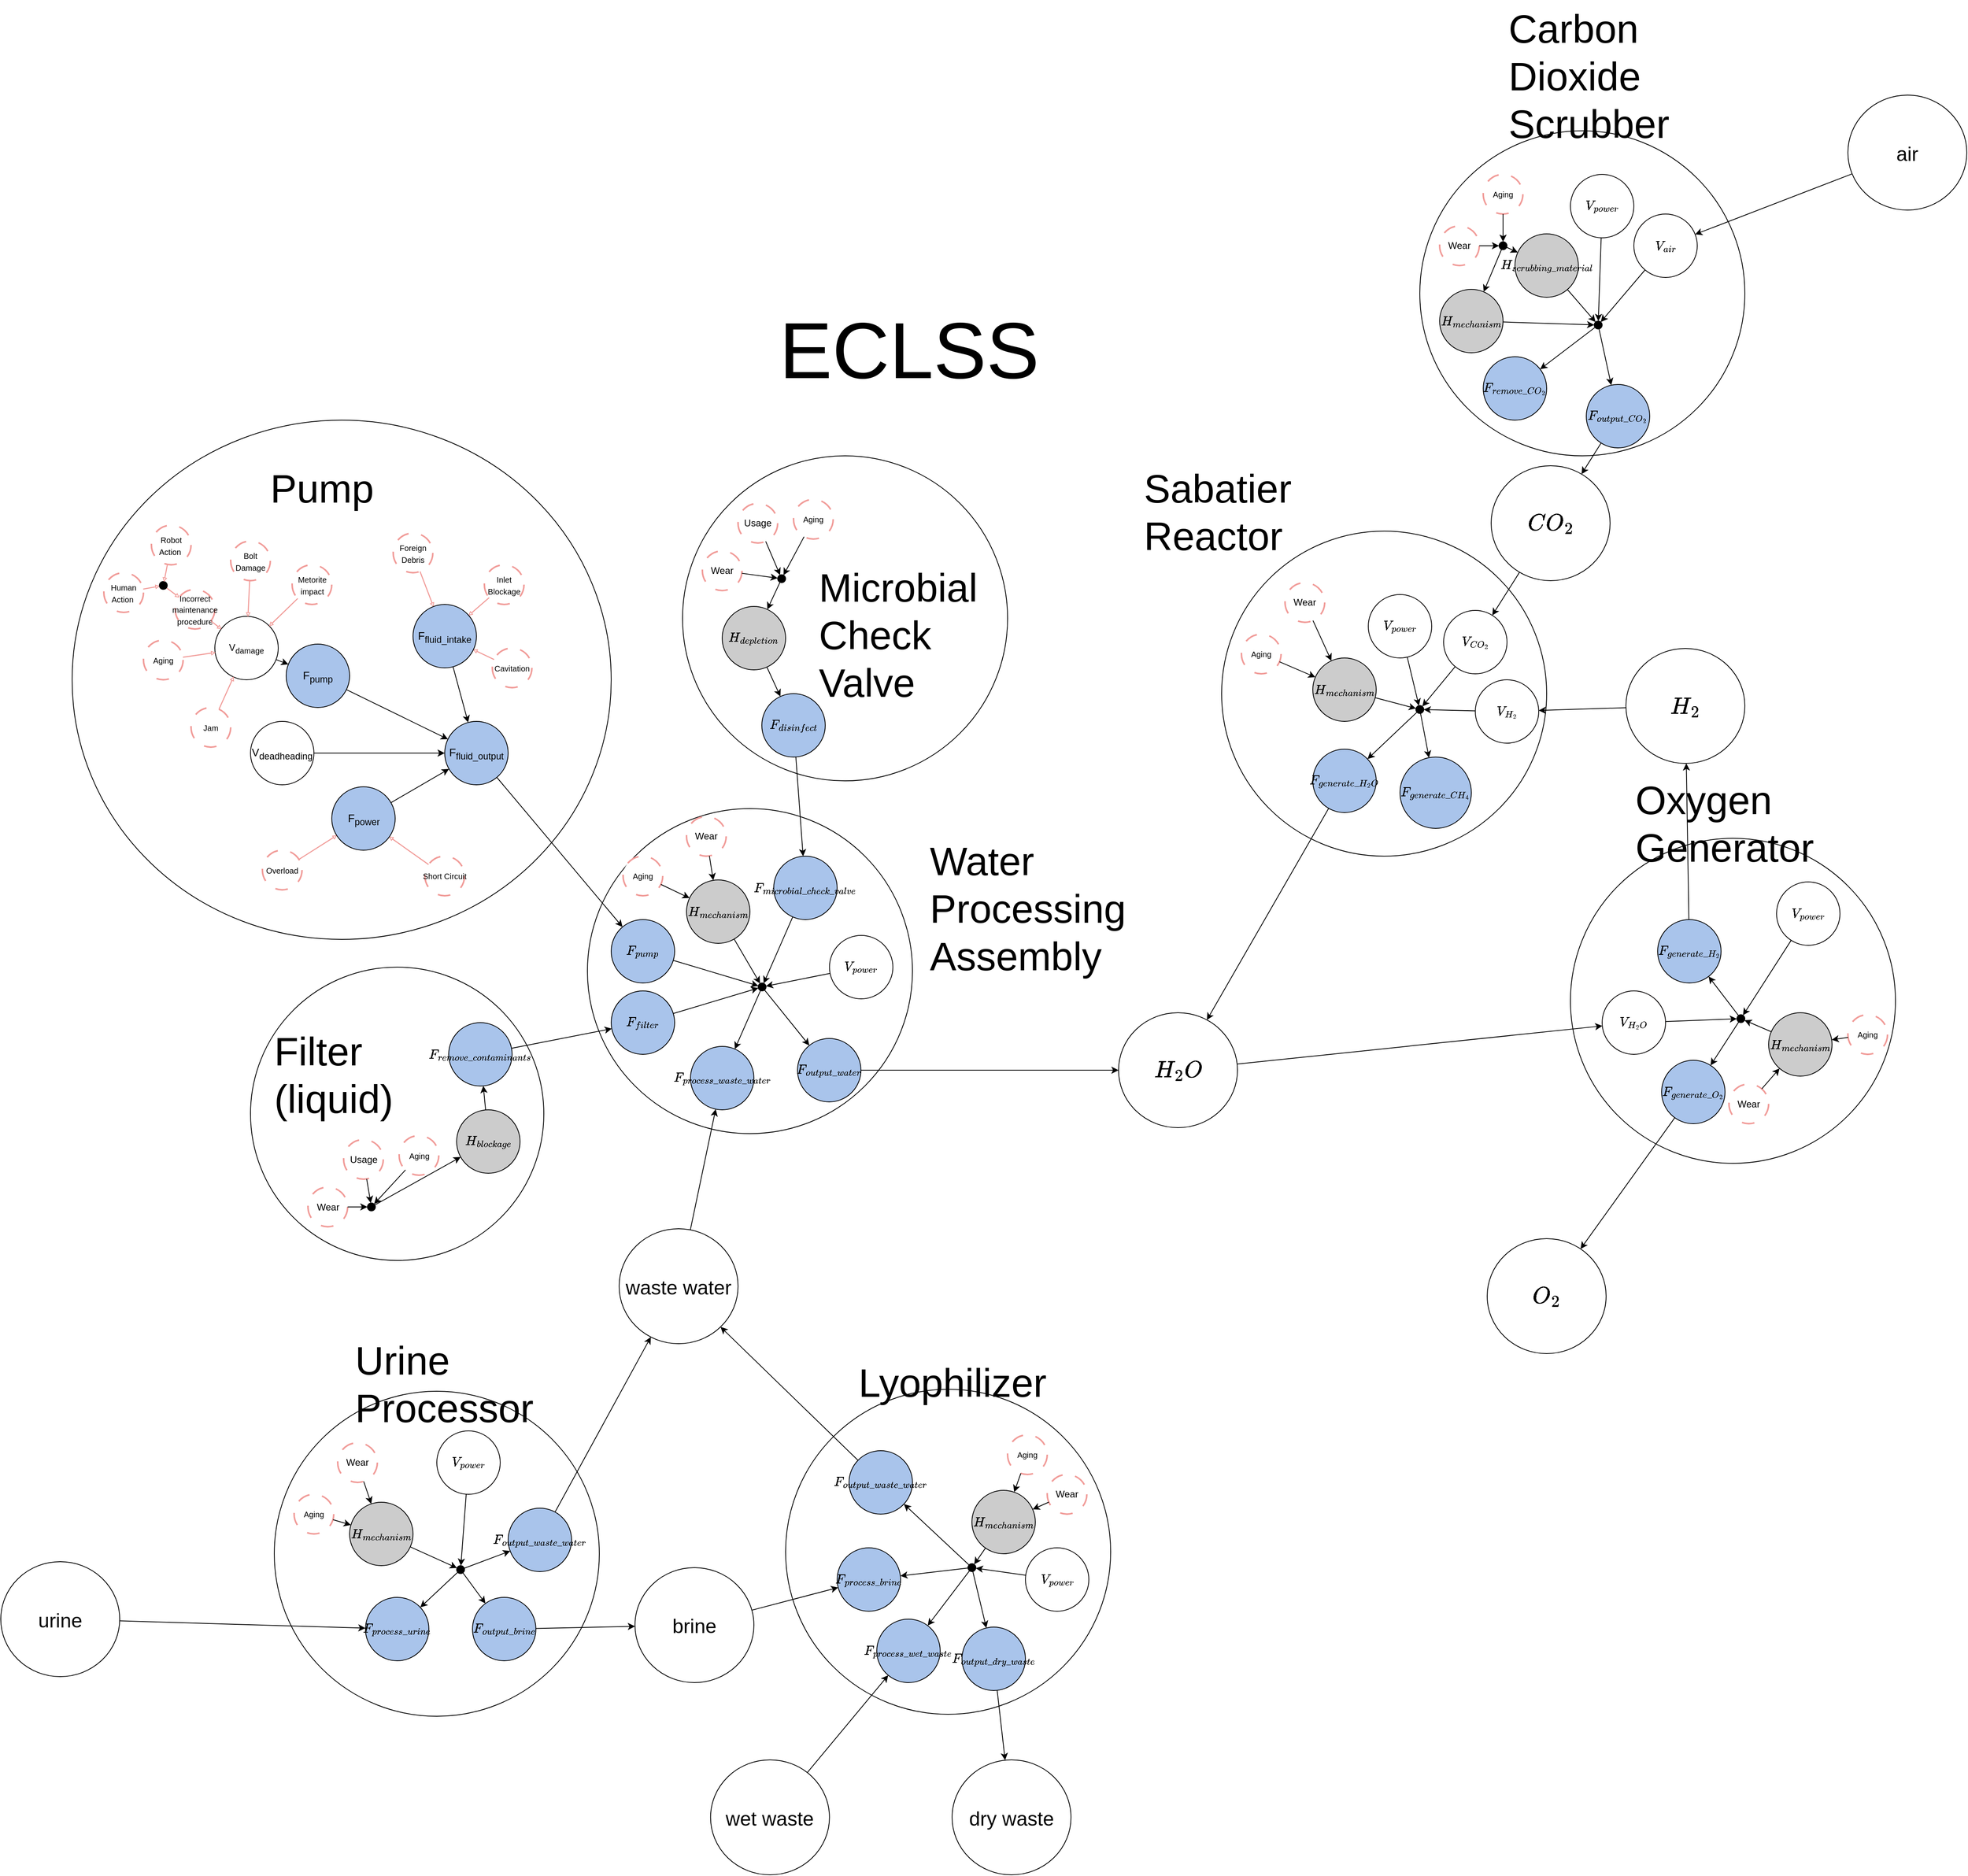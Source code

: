 <mxfile version="22.0.8" type="google">
  <diagram name="Page-1" id="rh3G6_-PAPEWU3ZlsqPR">
    <mxGraphModel grid="1" page="1" gridSize="10" guides="1" tooltips="1" connect="1" arrows="1" fold="1" pageScale="1" pageWidth="850" pageHeight="1100" math="1" shadow="0">
      <root>
        <mxCell id="0" />
        <mxCell id="1" parent="0" />
        <mxCell id="LNBtL-OUFiTYOPxDa9G3-7" value="" style="ellipse;whiteSpace=wrap;html=1;strokeColor=#000000;" vertex="1" parent="1">
          <mxGeometry x="3030" y="680" width="410" height="410" as="geometry" />
        </mxCell>
        <mxCell id="vTeC7MxBw6ICrQF9Bca6-48" value="&lt;font style=&quot;font-size: 100px;&quot;&gt;ECLSS&lt;/font&gt;" style="text;whiteSpace=wrap;html=1;fillColor=none;fontSize=50;" vertex="1" parent="1">
          <mxGeometry x="3270" y="35" width="270" height="40" as="geometry" />
        </mxCell>
        <mxCell id="LNBtL-OUFiTYOPxDa9G3-3" value="&lt;font style=&quot;font-size: 14px;&quot;&gt;$$F_{process\_waste\_water}$$&lt;/font&gt;" style="ellipse;whiteSpace=wrap;html=1;aspect=fixed;fillColor=#A9C4EB;" vertex="1" parent="1">
          <mxGeometry x="3160" y="980" width="80" height="80" as="geometry" />
        </mxCell>
        <mxCell id="LNBtL-OUFiTYOPxDa9G3-6" value="&lt;font style=&quot;font-size: 10px;&quot;&gt;Aging&lt;/font&gt;" style="ellipse;whiteSpace=wrap;html=1;aspect=fixed;fillColor=#FFFFFF;strokeColor=#F19C99;strokeWidth=2;dashed=1;dashPattern=8 8;" vertex="1" parent="1">
          <mxGeometry x="3075" y="740" width="50" height="50" as="geometry" />
        </mxCell>
        <mxCell id="LNBtL-OUFiTYOPxDa9G3-8" value="&lt;font style=&quot;font-size: 14px;&quot;&gt;$$V_{power}$$&lt;/font&gt;" style="ellipse;whiteSpace=wrap;html=1;aspect=fixed;fillColor=#FFFFFF;strokeColor=#080505;strokeWidth=1;" vertex="1" parent="1">
          <mxGeometry x="3335.32" y="840" width="80" height="80" as="geometry" />
        </mxCell>
        <mxCell id="LNBtL-OUFiTYOPxDa9G3-11" value="&lt;font style=&quot;font-size: 14px;&quot;&gt;$$H_{mechanism}$$&lt;/font&gt;" style="ellipse;whiteSpace=wrap;html=1;aspect=fixed;fillColor=#CCCCCC;" vertex="1" parent="1">
          <mxGeometry x="3155" y="770" width="80" height="80" as="geometry" />
        </mxCell>
        <mxCell id="LNBtL-OUFiTYOPxDa9G3-13" value="&lt;font style=&quot;font-size: 14px;&quot;&gt;$$F_{output\_water}$$&lt;/font&gt;" style="ellipse;whiteSpace=wrap;html=1;aspect=fixed;fillColor=#A9C4EB;" vertex="1" parent="1">
          <mxGeometry x="3295" y="970" width="80" height="80" as="geometry" />
        </mxCell>
        <mxCell id="LNBtL-OUFiTYOPxDa9G3-19" value="" style="endArrow=classic;html=1;rounded=0;" edge="1" parent="1" source="LNBtL-OUFiTYOPxDa9G3-6" target="LNBtL-OUFiTYOPxDa9G3-11">
          <mxGeometry width="50" height="50" relative="1" as="geometry">
            <mxPoint x="3105" y="950" as="sourcePoint" />
            <mxPoint x="3155" y="900" as="targetPoint" />
          </mxGeometry>
        </mxCell>
        <mxCell id="LNBtL-OUFiTYOPxDa9G3-20" value="" style="ellipse;whiteSpace=wrap;html=1;aspect=fixed;fillColor=#000000;strokeColor=#000000;" vertex="1" parent="1">
          <mxGeometry x="3245.32" y="900" width="10" height="10" as="geometry" />
        </mxCell>
        <mxCell id="LNBtL-OUFiTYOPxDa9G3-22" value="" style="endArrow=classic;html=1;rounded=0;" edge="1" parent="1" source="LNBtL-OUFiTYOPxDa9G3-11" target="LNBtL-OUFiTYOPxDa9G3-20">
          <mxGeometry width="50" height="50" relative="1" as="geometry">
            <mxPoint x="3270" y="875.5" as="sourcePoint" />
            <mxPoint x="3315" y="894.5" as="targetPoint" />
          </mxGeometry>
        </mxCell>
        <mxCell id="LNBtL-OUFiTYOPxDa9G3-23" value="" style="endArrow=classic;html=1;rounded=0;" edge="1" parent="1" source="LNBtL-OUFiTYOPxDa9G3-8" target="LNBtL-OUFiTYOPxDa9G3-20">
          <mxGeometry width="50" height="50" relative="1" as="geometry">
            <mxPoint x="3285" y="860" as="sourcePoint" />
            <mxPoint x="3330" y="879" as="targetPoint" />
          </mxGeometry>
        </mxCell>
        <mxCell id="LNBtL-OUFiTYOPxDa9G3-27" value="" style="endArrow=classic;html=1;rounded=0;" edge="1" parent="1" source="LNBtL-OUFiTYOPxDa9G3-20" target="LNBtL-OUFiTYOPxDa9G3-13">
          <mxGeometry width="50" height="50" relative="1" as="geometry">
            <mxPoint x="3285" y="946" as="sourcePoint" />
            <mxPoint x="3336" y="960" as="targetPoint" />
          </mxGeometry>
        </mxCell>
        <mxCell id="LNBtL-OUFiTYOPxDa9G3-28" value="" style="endArrow=classic;html=1;rounded=0;" edge="1" parent="1" source="LNBtL-OUFiTYOPxDa9G3-20" target="LNBtL-OUFiTYOPxDa9G3-3">
          <mxGeometry width="50" height="50" relative="1" as="geometry">
            <mxPoint x="3229.32" y="910" as="sourcePoint" />
            <mxPoint x="3205.002" y="985.177" as="targetPoint" />
          </mxGeometry>
        </mxCell>
        <mxCell id="LNBtL-OUFiTYOPxDa9G3-29" value="Wear" style="ellipse;whiteSpace=wrap;html=1;aspect=fixed;fillColor=#FFFFFF;strokeColor=#F19C99;strokeWidth=2;dashed=1;dashPattern=8 8;" vertex="1" parent="1">
          <mxGeometry x="3155" y="690" width="50" height="50" as="geometry" />
        </mxCell>
        <mxCell id="LNBtL-OUFiTYOPxDa9G3-31" value="" style="endArrow=classic;html=1;rounded=0;" edge="1" parent="1" source="LNBtL-OUFiTYOPxDa9G3-29" target="LNBtL-OUFiTYOPxDa9G3-11">
          <mxGeometry width="50" height="50" relative="1" as="geometry">
            <mxPoint x="3113" y="855" as="sourcePoint" />
            <mxPoint x="3158" y="874" as="targetPoint" />
          </mxGeometry>
        </mxCell>
        <mxCell id="WJJ-MJG1OjWS8yUtJ8Sh-5" value="" style="endArrow=classic;html=1;rounded=0;" edge="1" parent="1" source="WJJ-MJG1OjWS8yUtJ8Sh-11" target="LNBtL-OUFiTYOPxDa9G3-20">
          <mxGeometry width="50" height="50" relative="1" as="geometry">
            <mxPoint x="3297.76" y="803.081" as="sourcePoint" />
            <mxPoint x="3295" y="879" as="targetPoint" />
          </mxGeometry>
        </mxCell>
        <mxCell id="WJJ-MJG1OjWS8yUtJ8Sh-6" value="" style="endArrow=classic;html=1;rounded=0;" edge="1" parent="1" source="WJJ-MJG1OjWS8yUtJ8Sh-9" target="LNBtL-OUFiTYOPxDa9G3-20">
          <mxGeometry width="50" height="50" relative="1" as="geometry">
            <mxPoint x="3144.52" y="886.175" as="sourcePoint" />
            <mxPoint x="3216.5" y="934.5" as="targetPoint" />
          </mxGeometry>
        </mxCell>
        <mxCell id="WJJ-MJG1OjWS8yUtJ8Sh-9" value="&lt;font style=&quot;font-size: 14px;&quot;&gt;$$F_{pump}$$&lt;/font&gt;" style="ellipse;whiteSpace=wrap;html=1;aspect=fixed;fillColor=#A9C4EB;" vertex="1" parent="1">
          <mxGeometry x="3060" y="820" width="80" height="80" as="geometry" />
        </mxCell>
        <mxCell id="WJJ-MJG1OjWS8yUtJ8Sh-10" value="&lt;font style=&quot;font-size: 14px;&quot;&gt;$$F_{filter}$$&lt;/font&gt;" style="ellipse;whiteSpace=wrap;html=1;aspect=fixed;fillColor=#A9C4EB;" vertex="1" parent="1">
          <mxGeometry x="3060" y="910" width="80" height="80" as="geometry" />
        </mxCell>
        <mxCell id="WJJ-MJG1OjWS8yUtJ8Sh-11" value="&lt;font style=&quot;font-size: 14px;&quot;&gt;$$F_{microbial\_check\_valve}$$&lt;/font&gt;" style="ellipse;whiteSpace=wrap;html=1;aspect=fixed;fillColor=#A9C4EB;" vertex="1" parent="1">
          <mxGeometry x="3265" y="740" width="80" height="80" as="geometry" />
        </mxCell>
        <mxCell id="WJJ-MJG1OjWS8yUtJ8Sh-13" value="" style="endArrow=classic;html=1;rounded=0;" edge="1" parent="1" source="WJJ-MJG1OjWS8yUtJ8Sh-10" target="LNBtL-OUFiTYOPxDa9G3-20">
          <mxGeometry width="50" height="50" relative="1" as="geometry">
            <mxPoint x="3275" y="920" as="sourcePoint" />
            <mxPoint x="3230" y="995" as="targetPoint" />
          </mxGeometry>
        </mxCell>
        <mxCell id="eIfRhoeYhjTRWgRVjLV7-23" value="" style="ellipse;whiteSpace=wrap;html=1;strokeColor=#000000;" vertex="1" parent="1">
          <mxGeometry x="4080" y="-175" width="410" height="410" as="geometry" />
        </mxCell>
        <mxCell id="eIfRhoeYhjTRWgRVjLV7-24" value="Carbon Dioxide Scrubber" style="text;whiteSpace=wrap;html=1;fillColor=none;fontSize=50;" vertex="1" parent="1">
          <mxGeometry x="4190" y="-340" width="270" height="40" as="geometry" />
        </mxCell>
        <mxCell id="eIfRhoeYhjTRWgRVjLV7-25" value="&lt;font style=&quot;font-size: 14px;&quot;&gt;$$F_{remove\_CO_2}$$&lt;/font&gt;" style="ellipse;whiteSpace=wrap;html=1;aspect=fixed;fillColor=#A9C4EB;" vertex="1" parent="1">
          <mxGeometry x="4160" y="110" width="80" height="80" as="geometry" />
        </mxCell>
        <mxCell id="eIfRhoeYhjTRWgRVjLV7-26" value="&lt;font style=&quot;font-size: 10px;&quot;&gt;Aging&lt;/font&gt;" style="ellipse;whiteSpace=wrap;html=1;aspect=fixed;fillColor=#FFFFFF;strokeColor=#F19C99;strokeWidth=2;dashed=1;dashPattern=8 8;" vertex="1" parent="1">
          <mxGeometry x="4160" y="-120" width="50" height="50" as="geometry" />
        </mxCell>
        <mxCell id="eIfRhoeYhjTRWgRVjLV7-27" value="&lt;font style=&quot;font-size: 14px;&quot;&gt;$$V_{power}$$&lt;/font&gt;" style="ellipse;whiteSpace=wrap;html=1;aspect=fixed;fillColor=#FFFFFF;strokeColor=#080505;strokeWidth=1;" vertex="1" parent="1">
          <mxGeometry x="4270" y="-120" width="80" height="80" as="geometry" />
        </mxCell>
        <mxCell id="eIfRhoeYhjTRWgRVjLV7-28" value="&lt;font style=&quot;font-size: 14px;&quot;&gt;$$H_{mechanism}$$&lt;/font&gt;" style="ellipse;whiteSpace=wrap;html=1;aspect=fixed;fillColor=#CCCCCC;" vertex="1" parent="1">
          <mxGeometry x="4105" y="25" width="80" height="80" as="geometry" />
        </mxCell>
        <mxCell id="eIfRhoeYhjTRWgRVjLV7-29" value="" style="endArrow=classic;html=1;rounded=0;" edge="1" parent="1" source="eIfRhoeYhjTRWgRVjLV7-26" target="eIfRhoeYhjTRWgRVjLV7-40">
          <mxGeometry width="50" height="50" relative="1" as="geometry">
            <mxPoint x="4130" y="115" as="sourcePoint" />
            <mxPoint x="4180" y="65" as="targetPoint" />
          </mxGeometry>
        </mxCell>
        <mxCell id="eIfRhoeYhjTRWgRVjLV7-30" value="" style="ellipse;whiteSpace=wrap;html=1;aspect=fixed;fillColor=#000000;strokeColor=#000000;" vertex="1" parent="1">
          <mxGeometry x="4300" y="65" width="10" height="10" as="geometry" />
        </mxCell>
        <mxCell id="eIfRhoeYhjTRWgRVjLV7-31" value="" style="endArrow=classic;html=1;rounded=0;" edge="1" parent="1" source="eIfRhoeYhjTRWgRVjLV7-28" target="eIfRhoeYhjTRWgRVjLV7-30">
          <mxGeometry width="50" height="50" relative="1" as="geometry">
            <mxPoint x="4295" y="40.5" as="sourcePoint" />
            <mxPoint x="4340" y="59.5" as="targetPoint" />
          </mxGeometry>
        </mxCell>
        <mxCell id="eIfRhoeYhjTRWgRVjLV7-32" value="" style="endArrow=classic;html=1;rounded=0;" edge="1" parent="1" source="eIfRhoeYhjTRWgRVjLV7-27" target="eIfRhoeYhjTRWgRVjLV7-30">
          <mxGeometry width="50" height="50" relative="1" as="geometry">
            <mxPoint x="4310" y="25" as="sourcePoint" />
            <mxPoint x="4355" y="44" as="targetPoint" />
          </mxGeometry>
        </mxCell>
        <mxCell id="eIfRhoeYhjTRWgRVjLV7-33" value="" style="endArrow=classic;html=1;rounded=0;" edge="1" parent="1" source="eIfRhoeYhjTRWgRVjLV7-30" target="eIfRhoeYhjTRWgRVjLV7-25">
          <mxGeometry width="50" height="50" relative="1" as="geometry">
            <mxPoint x="4269" y="75" as="sourcePoint" />
            <mxPoint x="4320" y="89" as="targetPoint" />
          </mxGeometry>
        </mxCell>
        <mxCell id="eIfRhoeYhjTRWgRVjLV7-34" value="Wear" style="ellipse;whiteSpace=wrap;html=1;aspect=fixed;fillColor=#FFFFFF;strokeColor=#F19C99;strokeWidth=2;dashed=1;dashPattern=8 8;" vertex="1" parent="1">
          <mxGeometry x="4105" y="-55" width="50" height="50" as="geometry" />
        </mxCell>
        <mxCell id="eIfRhoeYhjTRWgRVjLV7-35" value="" style="endArrow=classic;html=1;rounded=0;" edge="1" parent="1" source="eIfRhoeYhjTRWgRVjLV7-34" target="eIfRhoeYhjTRWgRVjLV7-40">
          <mxGeometry width="50" height="50" relative="1" as="geometry">
            <mxPoint x="4138" y="20" as="sourcePoint" />
            <mxPoint x="4183" y="39" as="targetPoint" />
          </mxGeometry>
        </mxCell>
        <mxCell id="eIfRhoeYhjTRWgRVjLV7-36" value="&lt;font style=&quot;font-size: 14px;&quot;&gt;$$F_{output\_CO_2}$$&lt;/font&gt;" style="ellipse;whiteSpace=wrap;html=1;aspect=fixed;fillColor=#A9C4EB;" vertex="1" parent="1">
          <mxGeometry x="4290" y="145" width="80" height="80" as="geometry" />
        </mxCell>
        <mxCell id="eIfRhoeYhjTRWgRVjLV7-37" value="" style="endArrow=classic;html=1;rounded=0;" edge="1" parent="1" source="eIfRhoeYhjTRWgRVjLV7-30" target="eIfRhoeYhjTRWgRVjLV7-36">
          <mxGeometry width="50" height="50" relative="1" as="geometry">
            <mxPoint x="4300" y="65" as="sourcePoint" />
            <mxPoint x="4382" y="147" as="targetPoint" />
          </mxGeometry>
        </mxCell>
        <mxCell id="eIfRhoeYhjTRWgRVjLV7-38" value="&lt;font style=&quot;font-size: 14px;&quot;&gt;$$H_{scrubbing\_material}$$&lt;/font&gt;" style="ellipse;whiteSpace=wrap;html=1;aspect=fixed;fillColor=#CCCCCC;" vertex="1" parent="1">
          <mxGeometry x="4200" y="-45" width="80" height="80" as="geometry" />
        </mxCell>
        <mxCell id="eIfRhoeYhjTRWgRVjLV7-39" value="" style="endArrow=classic;html=1;rounded=0;" edge="1" parent="1" source="eIfRhoeYhjTRWgRVjLV7-38" target="eIfRhoeYhjTRWgRVjLV7-30">
          <mxGeometry width="50" height="50" relative="1" as="geometry">
            <mxPoint x="4195" y="76" as="sourcePoint" />
            <mxPoint x="4310" y="80" as="targetPoint" />
          </mxGeometry>
        </mxCell>
        <mxCell id="eIfRhoeYhjTRWgRVjLV7-40" value="" style="ellipse;whiteSpace=wrap;html=1;aspect=fixed;fillColor=#000000;strokeColor=#000000;" vertex="1" parent="1">
          <mxGeometry x="4180" y="-35" width="10" height="10" as="geometry" />
        </mxCell>
        <mxCell id="eIfRhoeYhjTRWgRVjLV7-41" value="" style="endArrow=classic;html=1;rounded=0;" edge="1" parent="1" source="eIfRhoeYhjTRWgRVjLV7-40" target="eIfRhoeYhjTRWgRVjLV7-28">
          <mxGeometry width="50" height="50" relative="1" as="geometry">
            <mxPoint x="4135" y="-40" as="sourcePoint" />
            <mxPoint x="4115" y="21" as="targetPoint" />
          </mxGeometry>
        </mxCell>
        <mxCell id="eIfRhoeYhjTRWgRVjLV7-42" value="" style="endArrow=classic;html=1;rounded=0;" edge="1" parent="1" source="eIfRhoeYhjTRWgRVjLV7-40" target="eIfRhoeYhjTRWgRVjLV7-38">
          <mxGeometry width="50" height="50" relative="1" as="geometry">
            <mxPoint x="4197" y="-76" as="sourcePoint" />
            <mxPoint x="4177" y="-15" as="targetPoint" />
          </mxGeometry>
        </mxCell>
        <mxCell id="eIfRhoeYhjTRWgRVjLV7-43" value="&lt;font style=&quot;font-size: 14px;&quot;&gt;$$V_{air}$$&lt;/font&gt;" style="ellipse;whiteSpace=wrap;html=1;aspect=fixed;fillColor=#FFFFFF;strokeColor=#080505;strokeWidth=1;" vertex="1" parent="1">
          <mxGeometry x="4350" y="-70" width="80" height="80" as="geometry" />
        </mxCell>
        <mxCell id="eIfRhoeYhjTRWgRVjLV7-44" value="" style="endArrow=classic;html=1;rounded=0;" edge="1" parent="1" source="eIfRhoeYhjTRWgRVjLV7-43" target="eIfRhoeYhjTRWgRVjLV7-30">
          <mxGeometry width="50" height="50" relative="1" as="geometry">
            <mxPoint x="4470" y="60" as="sourcePoint" />
            <mxPoint x="4320" y="79" as="targetPoint" />
          </mxGeometry>
        </mxCell>
        <mxCell id="eIfRhoeYhjTRWgRVjLV7-45" value="Water Processing Assembly" style="text;whiteSpace=wrap;html=1;fillColor=none;fontSize=50;" vertex="1" parent="1">
          <mxGeometry x="3460" y="710" width="270" height="40" as="geometry" />
        </mxCell>
        <mxCell id="eIfRhoeYhjTRWgRVjLV7-46" value="" style="ellipse;whiteSpace=wrap;html=1;" vertex="1" parent="1">
          <mxGeometry x="2380" y="190" width="680" height="655" as="geometry" />
        </mxCell>
        <mxCell id="eIfRhoeYhjTRWgRVjLV7-48" value="" style="endArrow=classic;html=1;rounded=0;" edge="1" parent="1" source="eIfRhoeYhjTRWgRVjLV7-86" target="eIfRhoeYhjTRWgRVjLV7-66">
          <mxGeometry width="50" height="50" relative="1" as="geometry">
            <mxPoint x="2730" y="542.5" as="sourcePoint" />
            <mxPoint x="2743.49" y="542.547" as="targetPoint" />
          </mxGeometry>
        </mxCell>
        <mxCell id="eIfRhoeYhjTRWgRVjLV7-49" style="edgeStyle=orthogonalEdgeStyle;rounded=0;orthogonalLoop=1;jettySize=auto;html=1;exitX=0.5;exitY=1;exitDx=0;exitDy=0;" edge="1" parent="1">
          <mxGeometry relative="1" as="geometry">
            <mxPoint x="2885" y="652.5" as="sourcePoint" />
            <mxPoint x="2885" y="652.5" as="targetPoint" />
          </mxGeometry>
        </mxCell>
        <mxCell id="eIfRhoeYhjTRWgRVjLV7-50" value="" style="endArrow=classic;html=1;rounded=0;" edge="1" parent="1" source="eIfRhoeYhjTRWgRVjLV7-85" target="eIfRhoeYhjTRWgRVjLV7-66">
          <mxGeometry width="50" height="50" relative="1" as="geometry">
            <mxPoint x="2752.889" y="616.723" as="sourcePoint" />
            <mxPoint x="2768.184" y="612.459" as="targetPoint" />
          </mxGeometry>
        </mxCell>
        <mxCell id="eIfRhoeYhjTRWgRVjLV7-51" value="" style="endArrow=classic;html=1;rounded=0;" edge="1" parent="1" source="eIfRhoeYhjTRWgRVjLV7-76" target="eIfRhoeYhjTRWgRVjLV7-66">
          <mxGeometry width="50" height="50" relative="1" as="geometry">
            <mxPoint x="2853.97" y="601.31" as="sourcePoint" />
            <mxPoint x="2807.25" y="587.076" as="targetPoint" />
          </mxGeometry>
        </mxCell>
        <mxCell id="eIfRhoeYhjTRWgRVjLV7-52" value="" style="endArrow=classic;html=1;rounded=0;" edge="1" parent="1">
          <mxGeometry width="50" height="50" relative="1" as="geometry">
            <mxPoint x="2690" y="442.5" as="sourcePoint" />
            <mxPoint x="2690" y="442.5" as="targetPoint" />
          </mxGeometry>
        </mxCell>
        <mxCell id="eIfRhoeYhjTRWgRVjLV7-54" value="V&lt;sub&gt;damage&lt;/sub&gt;" style="ellipse;whiteSpace=wrap;html=1;aspect=fixed;" vertex="1" parent="1">
          <mxGeometry x="2560" y="437.5" width="80" height="80" as="geometry" />
        </mxCell>
        <mxCell id="eIfRhoeYhjTRWgRVjLV7-55" value="" style="endArrow=classic;html=1;rounded=0;" edge="1" parent="1" source="eIfRhoeYhjTRWgRVjLV7-54" target="eIfRhoeYhjTRWgRVjLV7-86">
          <mxGeometry width="50" height="50" relative="1" as="geometry">
            <mxPoint x="2660" y="522.5" as="sourcePoint" />
            <mxPoint x="2653.448" y="501.254" as="targetPoint" />
          </mxGeometry>
        </mxCell>
        <mxCell id="eIfRhoeYhjTRWgRVjLV7-56" value="" style="endArrow=classic;html=1;rounded=0;" edge="1" parent="1" source="eIfRhoeYhjTRWgRVjLV7-87" target="eIfRhoeYhjTRWgRVjLV7-66">
          <mxGeometry width="50" height="50" relative="1" as="geometry">
            <mxPoint x="2827.029" y="495.246" as="sourcePoint" />
            <mxPoint x="2802.679" y="549.433" as="targetPoint" />
          </mxGeometry>
        </mxCell>
        <mxCell id="eIfRhoeYhjTRWgRVjLV7-57" value="&lt;font size=&quot;1&quot;&gt;Foreign Debris&lt;/font&gt;" style="ellipse;whiteSpace=wrap;html=1;aspect=fixed;fillColor=#FFFFFF;strokeColor=#F19C99;strokeWidth=2;dashed=1;dashPattern=8 8;" vertex="1" parent="1">
          <mxGeometry x="2785" y="332.5" width="50" height="50" as="geometry" />
        </mxCell>
        <mxCell id="eIfRhoeYhjTRWgRVjLV7-58" value="" style="shape=flexArrow;endArrow=classic;html=1;rounded=0;width=0.323;endSize=1.065;endWidth=2.981;strokeColor=#F19C99;" edge="1" parent="1" source="eIfRhoeYhjTRWgRVjLV7-57" target="eIfRhoeYhjTRWgRVjLV7-87">
          <mxGeometry width="50" height="50" relative="1" as="geometry">
            <mxPoint x="3750" y="766.5" as="sourcePoint" />
            <mxPoint x="2835.76" y="425.12" as="targetPoint" />
          </mxGeometry>
        </mxCell>
        <mxCell id="eIfRhoeYhjTRWgRVjLV7-59" value="&lt;font size=&quot;1&quot;&gt;Inlet Blockage&lt;/font&gt;" style="ellipse;whiteSpace=wrap;html=1;aspect=fixed;fillColor=#FFFFFF;strokeColor=#F19C99;strokeWidth=2;dashed=1;dashPattern=8 8;" vertex="1" parent="1">
          <mxGeometry x="2900" y="372.5" width="50" height="50" as="geometry" />
        </mxCell>
        <mxCell id="eIfRhoeYhjTRWgRVjLV7-60" value="&lt;font size=&quot;1&quot;&gt;Cavitation&lt;/font&gt;" style="ellipse;whiteSpace=wrap;html=1;aspect=fixed;fillColor=#FFFFFF;strokeColor=#F19C99;strokeWidth=2;dashed=1;dashPattern=8 8;" vertex="1" parent="1">
          <mxGeometry x="2910" y="477.5" width="50" height="50" as="geometry" />
        </mxCell>
        <mxCell id="eIfRhoeYhjTRWgRVjLV7-61" value="" style="shape=flexArrow;endArrow=classic;html=1;rounded=0;width=0.323;endSize=1.065;endWidth=2.981;strokeColor=#F19C99;" edge="1" parent="1" source="eIfRhoeYhjTRWgRVjLV7-60" target="eIfRhoeYhjTRWgRVjLV7-87">
          <mxGeometry width="50" height="50" relative="1" as="geometry">
            <mxPoint x="2978" y="497.5" as="sourcePoint" />
            <mxPoint x="2886.193" y="479.532" as="targetPoint" />
          </mxGeometry>
        </mxCell>
        <mxCell id="eIfRhoeYhjTRWgRVjLV7-62" value="&lt;font size=&quot;1&quot;&gt;Short&amp;nbsp;Circuit&lt;/font&gt;" style="ellipse;whiteSpace=wrap;html=1;aspect=fixed;fillColor=#FFFFFF;strokeColor=#F19C99;strokeWidth=2;dashed=1;dashPattern=8 8;" vertex="1" parent="1">
          <mxGeometry x="2825" y="740" width="50" height="50" as="geometry" />
        </mxCell>
        <mxCell id="eIfRhoeYhjTRWgRVjLV7-63" value="" style="shape=flexArrow;endArrow=classic;html=1;rounded=0;width=0.323;endSize=1.065;endWidth=2.981;strokeColor=#F19C99;" edge="1" parent="1" source="eIfRhoeYhjTRWgRVjLV7-62" target="eIfRhoeYhjTRWgRVjLV7-85">
          <mxGeometry width="50" height="50" relative="1" as="geometry">
            <mxPoint x="2954" y="554.5" as="sourcePoint" />
            <mxPoint x="2758.067" y="685.179" as="targetPoint" />
          </mxGeometry>
        </mxCell>
        <mxCell id="eIfRhoeYhjTRWgRVjLV7-64" value="&lt;font size=&quot;1&quot;&gt;Overload&lt;/font&gt;" style="ellipse;whiteSpace=wrap;html=1;aspect=fixed;fillColor=#FFFFFF;strokeColor=#F19C99;strokeWidth=2;dashed=1;dashPattern=8 8;" vertex="1" parent="1">
          <mxGeometry x="2620" y="732.5" width="50" height="50" as="geometry" />
        </mxCell>
        <mxCell id="eIfRhoeYhjTRWgRVjLV7-65" value="" style="shape=flexArrow;endArrow=classic;html=1;rounded=0;width=0.323;endSize=1.065;endWidth=2.981;strokeColor=#F19C99;" edge="1" parent="1" source="eIfRhoeYhjTRWgRVjLV7-64" target="eIfRhoeYhjTRWgRVjLV7-85">
          <mxGeometry width="50" height="50" relative="1" as="geometry">
            <mxPoint x="2838" y="739.5" as="sourcePoint" />
            <mxPoint x="2703.955" y="677.724" as="targetPoint" />
          </mxGeometry>
        </mxCell>
        <mxCell id="eIfRhoeYhjTRWgRVjLV7-66" value="&lt;div&gt;&lt;font style=&quot;font-size: 14px;&quot;&gt;F&lt;sub&gt;fluid_output&lt;/sub&gt;&lt;/font&gt;&lt;/div&gt;" style="ellipse;whiteSpace=wrap;html=1;aspect=fixed;fillColor=#A9C4EB;" vertex="1" parent="1">
          <mxGeometry x="2850" y="570" width="80" height="80" as="geometry" />
        </mxCell>
        <mxCell id="eIfRhoeYhjTRWgRVjLV7-67" value="&lt;font size=&quot;1&quot;&gt;Metorite impact&lt;/font&gt;" style="ellipse;whiteSpace=wrap;html=1;aspect=fixed;fillColor=#FFFFFF;strokeColor=#F19C99;strokeWidth=2;dashed=1;dashPattern=8 8;" vertex="1" parent="1">
          <mxGeometry x="2657.5" y="372.5" width="50" height="50" as="geometry" />
        </mxCell>
        <mxCell id="eIfRhoeYhjTRWgRVjLV7-68" value="" style="shape=flexArrow;endArrow=classic;html=1;rounded=0;width=0.323;endSize=1.065;endWidth=2.981;strokeColor=#F19C99;" edge="1" parent="1" source="eIfRhoeYhjTRWgRVjLV7-67" target="eIfRhoeYhjTRWgRVjLV7-54">
          <mxGeometry width="50" height="50" relative="1" as="geometry">
            <mxPoint x="2908" y="411.5" as="sourcePoint" />
            <mxPoint x="2892" y="464.5" as="targetPoint" />
          </mxGeometry>
        </mxCell>
        <mxCell id="eIfRhoeYhjTRWgRVjLV7-69" value="&lt;font size=&quot;1&quot;&gt;Bolt Damage&lt;/font&gt;" style="ellipse;whiteSpace=wrap;html=1;aspect=fixed;fillColor=#FFFFFF;strokeColor=#F19C99;strokeWidth=2;dashed=1;dashPattern=8 8;" vertex="1" parent="1">
          <mxGeometry x="2580" y="342.5" width="50" height="50" as="geometry" />
        </mxCell>
        <mxCell id="eIfRhoeYhjTRWgRVjLV7-70" value="" style="shape=flexArrow;endArrow=classic;html=1;rounded=0;width=0.323;endSize=1.065;endWidth=2.981;strokeColor=#F19C99;" edge="1" parent="1" source="eIfRhoeYhjTRWgRVjLV7-69" target="eIfRhoeYhjTRWgRVjLV7-54">
          <mxGeometry width="50" height="50" relative="1" as="geometry">
            <mxPoint x="2661" y="425.5" as="sourcePoint" />
            <mxPoint x="2627" y="462.5" as="targetPoint" />
          </mxGeometry>
        </mxCell>
        <mxCell id="eIfRhoeYhjTRWgRVjLV7-71" value="&lt;font size=&quot;1&quot;&gt;Aging&lt;/font&gt;" style="ellipse;whiteSpace=wrap;html=1;aspect=fixed;fillColor=#FFFFFF;strokeColor=#F19C99;strokeWidth=2;dashed=1;dashPattern=8 8;" vertex="1" parent="1">
          <mxGeometry x="2470" y="467.5" width="50" height="50" as="geometry" />
        </mxCell>
        <mxCell id="eIfRhoeYhjTRWgRVjLV7-72" value="" style="shape=flexArrow;endArrow=classic;html=1;rounded=0;width=0.323;endSize=1.065;endWidth=2.981;strokeColor=#F19C99;" edge="1" parent="1" source="eIfRhoeYhjTRWgRVjLV7-71" target="eIfRhoeYhjTRWgRVjLV7-54">
          <mxGeometry width="50" height="50" relative="1" as="geometry">
            <mxPoint x="2588" y="402.5" as="sourcePoint" />
            <mxPoint x="2595" y="452.5" as="targetPoint" />
          </mxGeometry>
        </mxCell>
        <mxCell id="eIfRhoeYhjTRWgRVjLV7-73" value="&lt;font size=&quot;1&quot;&gt;Jam&lt;/font&gt;" style="ellipse;whiteSpace=wrap;html=1;aspect=fixed;fillColor=#FFFFFF;strokeColor=#F19C99;strokeWidth=2;dashed=1;dashPattern=8 8;" vertex="1" parent="1">
          <mxGeometry x="2530" y="552.5" width="50" height="50" as="geometry" />
        </mxCell>
        <mxCell id="eIfRhoeYhjTRWgRVjLV7-74" value="" style="shape=flexArrow;endArrow=classic;html=1;rounded=0;width=0.323;endSize=1.065;endWidth=2.981;strokeColor=#F19C99;" edge="1" parent="1" source="eIfRhoeYhjTRWgRVjLV7-73" target="eIfRhoeYhjTRWgRVjLV7-54">
          <mxGeometry width="50" height="50" relative="1" as="geometry">
            <mxPoint x="2530" y="500.5" as="sourcePoint" />
            <mxPoint x="2560" y="496.5" as="targetPoint" />
          </mxGeometry>
        </mxCell>
        <mxCell id="eIfRhoeYhjTRWgRVjLV7-75" value="" style="shape=flexArrow;endArrow=classic;html=1;rounded=0;width=0.323;endSize=1.065;endWidth=2.981;strokeColor=#F19C99;" edge="1" parent="1" source="eIfRhoeYhjTRWgRVjLV7-59" target="eIfRhoeYhjTRWgRVjLV7-87">
          <mxGeometry width="50" height="50" relative="1" as="geometry">
            <mxPoint x="2962" y="531.5" as="sourcePoint" />
            <mxPoint x="2880.228" y="436.303" as="targetPoint" />
          </mxGeometry>
        </mxCell>
        <mxCell id="eIfRhoeYhjTRWgRVjLV7-76" value="&lt;font style=&quot;font-size: 14px;&quot;&gt;V&lt;sub&gt;deadheading&lt;/sub&gt;&lt;/font&gt;" style="ellipse;whiteSpace=wrap;html=1;aspect=fixed;fillColor=#FFFFFF;strokeColor=#080505;strokeWidth=1;" vertex="1" parent="1">
          <mxGeometry x="2605" y="570" width="80" height="80" as="geometry" />
        </mxCell>
        <mxCell id="eIfRhoeYhjTRWgRVjLV7-77" value="&lt;font style=&quot;font-size: 10px;&quot;&gt;Human Action&amp;nbsp;&lt;/font&gt;" style="ellipse;whiteSpace=wrap;html=1;aspect=fixed;fillColor=#FFFFFF;strokeColor=#F19C99;strokeWidth=2;dashed=1;dashPattern=8 8;" vertex="1" parent="1">
          <mxGeometry x="2420" y="382.5" width="50" height="50" as="geometry" />
        </mxCell>
        <mxCell id="eIfRhoeYhjTRWgRVjLV7-78" value="&lt;font style=&quot;font-size: 10px;&quot;&gt;Incorrect maintenance procedure&lt;/font&gt;" style="ellipse;whiteSpace=wrap;html=1;aspect=fixed;fillColor=#FFFFFF;strokeColor=#F19C99;strokeWidth=2;dashed=1;dashPattern=8 8;" vertex="1" parent="1">
          <mxGeometry x="2510" y="403.5" width="50" height="50" as="geometry" />
        </mxCell>
        <mxCell id="eIfRhoeYhjTRWgRVjLV7-79" value="" style="shape=flexArrow;endArrow=classic;html=1;rounded=0;width=0.323;endSize=1.065;endWidth=2.981;strokeColor=#F19C99;" edge="1" parent="1" source="eIfRhoeYhjTRWgRVjLV7-78" target="eIfRhoeYhjTRWgRVjLV7-54">
          <mxGeometry width="50" height="50" relative="1" as="geometry">
            <mxPoint x="2635" y="808.5" as="sourcePoint" />
            <mxPoint x="2415" y="481.5" as="targetPoint" />
          </mxGeometry>
        </mxCell>
        <mxCell id="eIfRhoeYhjTRWgRVjLV7-80" value="" style="shape=flexArrow;endArrow=classic;html=1;rounded=0;width=0.323;endSize=1.065;endWidth=2.981;strokeColor=#F19C99;" edge="1" parent="1" source="eIfRhoeYhjTRWgRVjLV7-77" target="eIfRhoeYhjTRWgRVjLV7-83">
          <mxGeometry width="50" height="50" relative="1" as="geometry">
            <mxPoint x="2780" y="848.5" as="sourcePoint" />
            <mxPoint x="2645" y="818.5" as="targetPoint" />
          </mxGeometry>
        </mxCell>
        <mxCell id="eIfRhoeYhjTRWgRVjLV7-81" value="" style="shape=flexArrow;endArrow=classic;html=1;rounded=0;width=0.323;endSize=1.065;endWidth=2.981;strokeColor=#F19C99;" edge="1" parent="1" source="eIfRhoeYhjTRWgRVjLV7-83" target="eIfRhoeYhjTRWgRVjLV7-78">
          <mxGeometry width="50" height="50" relative="1" as="geometry">
            <mxPoint x="2770" y="913.5" as="sourcePoint" />
            <mxPoint x="2790" y="928.5" as="targetPoint" />
          </mxGeometry>
        </mxCell>
        <mxCell id="eIfRhoeYhjTRWgRVjLV7-82" value="&lt;font style=&quot;font-size: 10px;&quot;&gt;Robot Action&amp;nbsp;&lt;/font&gt;" style="ellipse;whiteSpace=wrap;html=1;aspect=fixed;fillColor=#FFFFFF;strokeColor=#F19C99;strokeWidth=2;dashed=1;dashPattern=8 8;" vertex="1" parent="1">
          <mxGeometry x="2480" y="322.5" width="50" height="50" as="geometry" />
        </mxCell>
        <mxCell id="eIfRhoeYhjTRWgRVjLV7-83" value="" style="ellipse;whiteSpace=wrap;html=1;aspect=fixed;fillColor=#000000;strokeColor=#000000;" vertex="1" parent="1">
          <mxGeometry x="2490" y="393.5" width="10" height="10" as="geometry" />
        </mxCell>
        <mxCell id="eIfRhoeYhjTRWgRVjLV7-84" value="" style="shape=flexArrow;endArrow=classic;html=1;rounded=0;width=0.323;endSize=1.065;endWidth=2.981;strokeColor=#F19C99;" edge="1" parent="1" source="eIfRhoeYhjTRWgRVjLV7-82" target="eIfRhoeYhjTRWgRVjLV7-83">
          <mxGeometry width="50" height="50" relative="1" as="geometry">
            <mxPoint x="2720" y="776.27" as="sourcePoint" />
            <mxPoint x="2806.576" y="880.727" as="targetPoint" />
          </mxGeometry>
        </mxCell>
        <mxCell id="eIfRhoeYhjTRWgRVjLV7-85" value="&lt;div&gt;&lt;span style=&quot;font-size: 14px;&quot;&gt;F&lt;sub&gt;power&lt;/sub&gt;&lt;/span&gt;&lt;/div&gt;" style="ellipse;whiteSpace=wrap;html=1;aspect=fixed;fillColor=#A9C4EB;" vertex="1" parent="1">
          <mxGeometry x="2707.5" y="652.5" width="80" height="80" as="geometry" />
        </mxCell>
        <mxCell id="eIfRhoeYhjTRWgRVjLV7-86" value="&lt;div&gt;&lt;span style=&quot;font-size: 14px;&quot;&gt;F&lt;sub&gt;pump&lt;/sub&gt;&lt;/span&gt;&lt;/div&gt;" style="ellipse;whiteSpace=wrap;html=1;aspect=fixed;fillColor=#A9C4EB;" vertex="1" parent="1">
          <mxGeometry x="2650" y="472.5" width="80" height="80" as="geometry" />
        </mxCell>
        <mxCell id="eIfRhoeYhjTRWgRVjLV7-87" value="&lt;div&gt;&lt;span style=&quot;font-size: 14px;&quot;&gt;F&lt;sub&gt;fluid_intake&lt;/sub&gt;&lt;/span&gt;&lt;/div&gt;" style="ellipse;whiteSpace=wrap;html=1;aspect=fixed;fillColor=#A9C4EB;" vertex="1" parent="1">
          <mxGeometry x="2810" y="422.5" width="80" height="80" as="geometry" />
        </mxCell>
        <mxCell id="eIfRhoeYhjTRWgRVjLV7-88" value="" style="endArrow=classic;html=1;rounded=0;" edge="1" parent="1" source="eIfRhoeYhjTRWgRVjLV7-66" target="WJJ-MJG1OjWS8yUtJ8Sh-9">
          <mxGeometry width="50" height="50" relative="1" as="geometry">
            <mxPoint x="2790" y="920" as="sourcePoint" />
            <mxPoint x="2955" y="920" as="targetPoint" />
          </mxGeometry>
        </mxCell>
        <mxCell id="eIfRhoeYhjTRWgRVjLV7-89" value="" style="ellipse;whiteSpace=wrap;html=1;strokeColor=#000000;" vertex="1" parent="1">
          <mxGeometry x="2605" y="880" width="370" height="370" as="geometry" />
        </mxCell>
        <mxCell id="eIfRhoeYhjTRWgRVjLV7-90" value="&lt;div&gt;Filter (liquid)&lt;/div&gt;&lt;div&gt;&lt;br&gt;&lt;/div&gt;" style="text;whiteSpace=wrap;html=1;fillColor=none;fontSize=50;" vertex="1" parent="1">
          <mxGeometry x="2632.5" y="950" width="170" height="40" as="geometry" />
        </mxCell>
        <mxCell id="eIfRhoeYhjTRWgRVjLV7-91" value="&lt;font style=&quot;font-size: 10px;&quot;&gt;Aging&lt;/font&gt;" style="ellipse;whiteSpace=wrap;html=1;aspect=fixed;fillColor=#FFFFFF;strokeColor=#F19C99;strokeWidth=2;dashed=1;dashPattern=8 8;" vertex="1" parent="1">
          <mxGeometry x="2792.5" y="1092.5" width="50" height="50" as="geometry" />
        </mxCell>
        <mxCell id="eIfRhoeYhjTRWgRVjLV7-92" value="" style="endArrow=classic;html=1;rounded=0;" edge="1" parent="1" source="eIfRhoeYhjTRWgRVjLV7-91" target="eIfRhoeYhjTRWgRVjLV7-98">
          <mxGeometry width="50" height="50" relative="1" as="geometry">
            <mxPoint x="2702.5" y="1327.5" as="sourcePoint" />
            <mxPoint x="2752.5" y="1277.5" as="targetPoint" />
          </mxGeometry>
        </mxCell>
        <mxCell id="eIfRhoeYhjTRWgRVjLV7-93" value="Wear" style="ellipse;whiteSpace=wrap;html=1;aspect=fixed;fillColor=#FFFFFF;strokeColor=#F19C99;strokeWidth=2;dashed=1;dashPattern=8 8;" vertex="1" parent="1">
          <mxGeometry x="2677.5" y="1157.5" width="50" height="50" as="geometry" />
        </mxCell>
        <mxCell id="eIfRhoeYhjTRWgRVjLV7-94" value="" style="endArrow=classic;html=1;rounded=0;" edge="1" parent="1" source="eIfRhoeYhjTRWgRVjLV7-93" target="eIfRhoeYhjTRWgRVjLV7-98">
          <mxGeometry width="50" height="50" relative="1" as="geometry">
            <mxPoint x="2710.5" y="1232.5" as="sourcePoint" />
            <mxPoint x="2755.5" y="1251.5" as="targetPoint" />
          </mxGeometry>
        </mxCell>
        <mxCell id="eIfRhoeYhjTRWgRVjLV7-95" value="&lt;font style=&quot;font-size: 14px;&quot;&gt;$$F_{remove\_contaminants}$$&lt;/font&gt;" style="ellipse;whiteSpace=wrap;html=1;aspect=fixed;fillColor=#A9C4EB;" vertex="1" parent="1">
          <mxGeometry x="2855" y="950" width="80" height="80" as="geometry" />
        </mxCell>
        <mxCell id="eIfRhoeYhjTRWgRVjLV7-96" value="&lt;font style=&quot;font-size: 14px;&quot;&gt;$$H_{blockage}$$&lt;/font&gt;" style="ellipse;whiteSpace=wrap;html=1;aspect=fixed;fillColor=#CCCCCC;" vertex="1" parent="1">
          <mxGeometry x="2865" y="1060" width="80" height="80" as="geometry" />
        </mxCell>
        <mxCell id="eIfRhoeYhjTRWgRVjLV7-97" value="" style="endArrow=classic;html=1;rounded=0;" edge="1" parent="1" source="eIfRhoeYhjTRWgRVjLV7-96" target="eIfRhoeYhjTRWgRVjLV7-95">
          <mxGeometry width="50" height="50" relative="1" as="geometry">
            <mxPoint x="2720" y="1131" as="sourcePoint" />
            <mxPoint x="2826.726" y="1121.221" as="targetPoint" />
          </mxGeometry>
        </mxCell>
        <mxCell id="eIfRhoeYhjTRWgRVjLV7-98" value="" style="ellipse;whiteSpace=wrap;html=1;aspect=fixed;fillColor=#000000;strokeColor=#000000;" vertex="1" parent="1">
          <mxGeometry x="2752.5" y="1177.5" width="10" height="10" as="geometry" />
        </mxCell>
        <mxCell id="eIfRhoeYhjTRWgRVjLV7-99" value="" style="endArrow=classic;html=1;rounded=0;" edge="1" parent="1" source="eIfRhoeYhjTRWgRVjLV7-98" target="eIfRhoeYhjTRWgRVjLV7-96">
          <mxGeometry width="50" height="50" relative="1" as="geometry">
            <mxPoint x="2722" y="979" as="sourcePoint" />
            <mxPoint x="2702" y="1040" as="targetPoint" />
          </mxGeometry>
        </mxCell>
        <mxCell id="eIfRhoeYhjTRWgRVjLV7-100" value="Usage" style="ellipse;whiteSpace=wrap;html=1;aspect=fixed;fillColor=#FFFFFF;strokeColor=#F19C99;strokeWidth=2;dashed=1;dashPattern=8 8;" vertex="1" parent="1">
          <mxGeometry x="2722.5" y="1097.5" width="50" height="50" as="geometry" />
        </mxCell>
        <mxCell id="eIfRhoeYhjTRWgRVjLV7-101" value="" style="endArrow=classic;html=1;rounded=0;" edge="1" parent="1" source="eIfRhoeYhjTRWgRVjLV7-100" target="eIfRhoeYhjTRWgRVjLV7-98">
          <mxGeometry width="50" height="50" relative="1" as="geometry">
            <mxPoint x="2810.5" y="1145.5" as="sourcePoint" />
            <mxPoint x="2757.5" y="1182.5" as="targetPoint" />
          </mxGeometry>
        </mxCell>
        <mxCell id="eIfRhoeYhjTRWgRVjLV7-116" value="" style="endArrow=classic;html=1;rounded=0;" edge="1" parent="1" source="eIfRhoeYhjTRWgRVjLV7-95" target="WJJ-MJG1OjWS8yUtJ8Sh-10">
          <mxGeometry width="50" height="50" relative="1" as="geometry">
            <mxPoint x="2837" y="1260" as="sourcePoint" />
            <mxPoint x="2833" y="1230" as="targetPoint" />
          </mxGeometry>
        </mxCell>
        <mxCell id="eIfRhoeYhjTRWgRVjLV7-117" value="" style="ellipse;whiteSpace=wrap;html=1;strokeColor=#000000;" vertex="1" parent="1">
          <mxGeometry x="3150" y="235" width="410" height="410" as="geometry" />
        </mxCell>
        <mxCell id="eIfRhoeYhjTRWgRVjLV7-118" value="Microbial Check Valve" style="text;whiteSpace=wrap;html=1;fillColor=none;fontSize=50;" vertex="1" parent="1">
          <mxGeometry x="3320" y="365" width="270" height="40" as="geometry" />
        </mxCell>
        <mxCell id="eIfRhoeYhjTRWgRVjLV7-119" value="&lt;font style=&quot;font-size: 10px;&quot;&gt;Aging&lt;/font&gt;" style="ellipse;whiteSpace=wrap;html=1;aspect=fixed;fillColor=#FFFFFF;strokeColor=#F19C99;strokeWidth=2;dashed=1;dashPattern=8 8;" vertex="1" parent="1">
          <mxGeometry x="3290" y="290" width="50" height="50" as="geometry" />
        </mxCell>
        <mxCell id="eIfRhoeYhjTRWgRVjLV7-120" value="" style="endArrow=classic;html=1;rounded=0;" edge="1" parent="1" source="eIfRhoeYhjTRWgRVjLV7-119" target="eIfRhoeYhjTRWgRVjLV7-126">
          <mxGeometry width="50" height="50" relative="1" as="geometry">
            <mxPoint x="3200" y="525" as="sourcePoint" />
            <mxPoint x="3250" y="475" as="targetPoint" />
          </mxGeometry>
        </mxCell>
        <mxCell id="eIfRhoeYhjTRWgRVjLV7-121" value="Wear" style="ellipse;whiteSpace=wrap;html=1;aspect=fixed;fillColor=#FFFFFF;strokeColor=#F19C99;strokeWidth=2;dashed=1;dashPattern=8 8;" vertex="1" parent="1">
          <mxGeometry x="3175" y="355" width="50" height="50" as="geometry" />
        </mxCell>
        <mxCell id="eIfRhoeYhjTRWgRVjLV7-122" value="" style="endArrow=classic;html=1;rounded=0;" edge="1" parent="1" source="eIfRhoeYhjTRWgRVjLV7-121" target="eIfRhoeYhjTRWgRVjLV7-126">
          <mxGeometry width="50" height="50" relative="1" as="geometry">
            <mxPoint x="3208" y="430" as="sourcePoint" />
            <mxPoint x="3253" y="449" as="targetPoint" />
          </mxGeometry>
        </mxCell>
        <mxCell id="eIfRhoeYhjTRWgRVjLV7-123" value="&lt;font style=&quot;font-size: 14px;&quot;&gt;$$F_{disinfect}$$&lt;/font&gt;" style="ellipse;whiteSpace=wrap;html=1;aspect=fixed;fillColor=#A9C4EB;" vertex="1" parent="1">
          <mxGeometry x="3250" y="535" width="80" height="80" as="geometry" />
        </mxCell>
        <mxCell id="eIfRhoeYhjTRWgRVjLV7-124" value="&lt;font style=&quot;font-size: 14px;&quot;&gt;$$H_{depletion}$$&lt;/font&gt;" style="ellipse;whiteSpace=wrap;html=1;aspect=fixed;fillColor=#CCCCCC;" vertex="1" parent="1">
          <mxGeometry x="3200" y="425" width="80" height="80" as="geometry" />
        </mxCell>
        <mxCell id="eIfRhoeYhjTRWgRVjLV7-125" value="" style="endArrow=classic;html=1;rounded=0;" edge="1" parent="1" source="eIfRhoeYhjTRWgRVjLV7-124" target="eIfRhoeYhjTRWgRVjLV7-123">
          <mxGeometry width="50" height="50" relative="1" as="geometry">
            <mxPoint x="3265" y="486" as="sourcePoint" />
            <mxPoint x="3371.726" y="476.221" as="targetPoint" />
          </mxGeometry>
        </mxCell>
        <mxCell id="eIfRhoeYhjTRWgRVjLV7-126" value="" style="ellipse;whiteSpace=wrap;html=1;aspect=fixed;fillColor=#000000;strokeColor=#000000;" vertex="1" parent="1">
          <mxGeometry x="3270" y="385" width="10" height="10" as="geometry" />
        </mxCell>
        <mxCell id="eIfRhoeYhjTRWgRVjLV7-127" value="" style="endArrow=classic;html=1;rounded=0;" edge="1" parent="1" source="eIfRhoeYhjTRWgRVjLV7-126" target="eIfRhoeYhjTRWgRVjLV7-124">
          <mxGeometry width="50" height="50" relative="1" as="geometry">
            <mxPoint x="3267" y="334" as="sourcePoint" />
            <mxPoint x="3247" y="395" as="targetPoint" />
          </mxGeometry>
        </mxCell>
        <mxCell id="eIfRhoeYhjTRWgRVjLV7-128" value="Usage" style="ellipse;whiteSpace=wrap;html=1;aspect=fixed;fillColor=#FFFFFF;strokeColor=#F19C99;strokeWidth=2;dashed=1;dashPattern=8 8;" vertex="1" parent="1">
          <mxGeometry x="3220" y="295" width="50" height="50" as="geometry" />
        </mxCell>
        <mxCell id="eIfRhoeYhjTRWgRVjLV7-129" value="" style="endArrow=classic;html=1;rounded=0;" edge="1" parent="1" source="eIfRhoeYhjTRWgRVjLV7-128" target="eIfRhoeYhjTRWgRVjLV7-126">
          <mxGeometry width="50" height="50" relative="1" as="geometry">
            <mxPoint x="3308" y="343" as="sourcePoint" />
            <mxPoint x="3255" y="380" as="targetPoint" />
          </mxGeometry>
        </mxCell>
        <mxCell id="eIfRhoeYhjTRWgRVjLV7-130" value="" style="endArrow=classic;html=1;rounded=0;" edge="1" parent="1" source="eIfRhoeYhjTRWgRVjLV7-123" target="WJJ-MJG1OjWS8yUtJ8Sh-11">
          <mxGeometry width="50" height="50" relative="1" as="geometry">
            <mxPoint x="3299" y="827" as="sourcePoint" />
            <mxPoint x="3262" y="910" as="targetPoint" />
          </mxGeometry>
        </mxCell>
        <mxCell id="eIfRhoeYhjTRWgRVjLV7-131" value="Pump" style="text;whiteSpace=wrap;html=1;fillColor=none;fontSize=50;" vertex="1" parent="1">
          <mxGeometry x="2627.5" y="240" width="170" height="40" as="geometry" />
        </mxCell>
        <mxCell id="eIfRhoeYhjTRWgRVjLV7-132" value="&lt;font style=&quot;font-size: 25px;&quot;&gt;$$CO_2$$&lt;/font&gt;" style="ellipse;whiteSpace=wrap;html=1;strokeColor=#000000;fontSize=25;" vertex="1" parent="1">
          <mxGeometry x="4170" y="247.5" width="150" height="145" as="geometry" />
        </mxCell>
        <mxCell id="eIfRhoeYhjTRWgRVjLV7-133" value="waste water" style="ellipse;whiteSpace=wrap;html=1;strokeColor=#000000;fontSize=25;" vertex="1" parent="1">
          <mxGeometry x="3070" y="1210" width="150" height="145" as="geometry" />
        </mxCell>
        <mxCell id="eIfRhoeYhjTRWgRVjLV7-134" value="$$H_2O$$" style="ellipse;whiteSpace=wrap;html=1;strokeColor=#000000;fontSize=25;" vertex="1" parent="1">
          <mxGeometry x="3700" y="937.5" width="150" height="145" as="geometry" />
        </mxCell>
        <mxCell id="eIfRhoeYhjTRWgRVjLV7-135" value="dry waste" style="ellipse;whiteSpace=wrap;html=1;strokeColor=#000000;fontSize=25;" vertex="1" parent="1">
          <mxGeometry x="3490" y="1880" width="150" height="145" as="geometry" />
        </mxCell>
        <mxCell id="eIfRhoeYhjTRWgRVjLV7-136" value="wet waste" style="ellipse;whiteSpace=wrap;html=1;strokeColor=#000000;fontSize=25;" vertex="1" parent="1">
          <mxGeometry x="3185.32" y="1880" width="150" height="145" as="geometry" />
        </mxCell>
        <mxCell id="eIfRhoeYhjTRWgRVjLV7-138" value="$$H_2$$" style="ellipse;whiteSpace=wrap;html=1;strokeColor=#000000;fontSize=25;" vertex="1" parent="1">
          <mxGeometry x="4340" y="478" width="150" height="145" as="geometry" />
        </mxCell>
        <mxCell id="eIfRhoeYhjTRWgRVjLV7-139" value="$$O_2$$" style="ellipse;whiteSpace=wrap;html=1;strokeColor=#000000;fontSize=25;" vertex="1" parent="1">
          <mxGeometry x="4165" y="1222.5" width="150" height="145" as="geometry" />
        </mxCell>
        <mxCell id="eIfRhoeYhjTRWgRVjLV7-157" value="" style="ellipse;whiteSpace=wrap;html=1;strokeColor=#000000;" vertex="1" parent="1">
          <mxGeometry x="2635" y="1415" width="410" height="410" as="geometry" />
        </mxCell>
        <mxCell id="eIfRhoeYhjTRWgRVjLV7-158" value="Urine Processor" style="text;whiteSpace=wrap;html=1;fillColor=none;fontSize=50;" vertex="1" parent="1">
          <mxGeometry x="2735" y="1340" width="270" height="40" as="geometry" />
        </mxCell>
        <mxCell id="eIfRhoeYhjTRWgRVjLV7-159" value="&lt;font style=&quot;font-size: 14px;&quot;&gt;$$F_{process\_urine}$$&lt;/font&gt;" style="ellipse;whiteSpace=wrap;html=1;aspect=fixed;fillColor=#A9C4EB;" vertex="1" parent="1">
          <mxGeometry x="2750" y="1675" width="80" height="80" as="geometry" />
        </mxCell>
        <mxCell id="eIfRhoeYhjTRWgRVjLV7-160" value="&lt;font style=&quot;font-size: 10px;&quot;&gt;Aging&lt;/font&gt;" style="ellipse;whiteSpace=wrap;html=1;aspect=fixed;fillColor=#FFFFFF;strokeColor=#F19C99;strokeWidth=2;dashed=1;dashPattern=8 8;" vertex="1" parent="1">
          <mxGeometry x="2660" y="1545" width="50" height="50" as="geometry" />
        </mxCell>
        <mxCell id="eIfRhoeYhjTRWgRVjLV7-161" value="&lt;font style=&quot;font-size: 14px;&quot;&gt;$$V_{power}$$&lt;/font&gt;" style="ellipse;whiteSpace=wrap;html=1;aspect=fixed;fillColor=#FFFFFF;strokeColor=#080505;strokeWidth=1;" vertex="1" parent="1">
          <mxGeometry x="2840" y="1465" width="80" height="80" as="geometry" />
        </mxCell>
        <mxCell id="eIfRhoeYhjTRWgRVjLV7-162" value="&lt;font style=&quot;font-size: 14px;&quot;&gt;$$H_{mechanism}$$&lt;/font&gt;" style="ellipse;whiteSpace=wrap;html=1;aspect=fixed;fillColor=#CCCCCC;" vertex="1" parent="1">
          <mxGeometry x="2730" y="1555" width="80" height="80" as="geometry" />
        </mxCell>
        <mxCell id="eIfRhoeYhjTRWgRVjLV7-163" value="&lt;font style=&quot;font-size: 14px;&quot;&gt;$$F_{output\_waste\_water}$$&lt;/font&gt;" style="ellipse;whiteSpace=wrap;html=1;aspect=fixed;fillColor=#A9C4EB;" vertex="1" parent="1">
          <mxGeometry x="2930" y="1562.5" width="80" height="80" as="geometry" />
        </mxCell>
        <mxCell id="eIfRhoeYhjTRWgRVjLV7-164" value="" style="endArrow=classic;html=1;rounded=0;" edge="1" parent="1" source="eIfRhoeYhjTRWgRVjLV7-160" target="eIfRhoeYhjTRWgRVjLV7-162">
          <mxGeometry width="50" height="50" relative="1" as="geometry">
            <mxPoint x="2710" y="1685" as="sourcePoint" />
            <mxPoint x="2760" y="1635" as="targetPoint" />
          </mxGeometry>
        </mxCell>
        <mxCell id="eIfRhoeYhjTRWgRVjLV7-165" value="" style="ellipse;whiteSpace=wrap;html=1;aspect=fixed;fillColor=#000000;strokeColor=#000000;" vertex="1" parent="1">
          <mxGeometry x="2865" y="1635" width="10" height="10" as="geometry" />
        </mxCell>
        <mxCell id="eIfRhoeYhjTRWgRVjLV7-166" value="" style="endArrow=classic;html=1;rounded=0;" edge="1" parent="1" source="eIfRhoeYhjTRWgRVjLV7-162" target="eIfRhoeYhjTRWgRVjLV7-165">
          <mxGeometry width="50" height="50" relative="1" as="geometry">
            <mxPoint x="2875" y="1610.5" as="sourcePoint" />
            <mxPoint x="2920" y="1629.5" as="targetPoint" />
          </mxGeometry>
        </mxCell>
        <mxCell id="eIfRhoeYhjTRWgRVjLV7-167" value="" style="endArrow=classic;html=1;rounded=0;" edge="1" parent="1" source="eIfRhoeYhjTRWgRVjLV7-161" target="eIfRhoeYhjTRWgRVjLV7-165">
          <mxGeometry width="50" height="50" relative="1" as="geometry">
            <mxPoint x="2890" y="1595" as="sourcePoint" />
            <mxPoint x="2935" y="1614" as="targetPoint" />
          </mxGeometry>
        </mxCell>
        <mxCell id="eIfRhoeYhjTRWgRVjLV7-168" value="" style="endArrow=classic;html=1;rounded=0;" edge="1" parent="1" source="eIfRhoeYhjTRWgRVjLV7-165" target="eIfRhoeYhjTRWgRVjLV7-163">
          <mxGeometry width="50" height="50" relative="1" as="geometry">
            <mxPoint x="2890" y="1681" as="sourcePoint" />
            <mxPoint x="2941" y="1695" as="targetPoint" />
          </mxGeometry>
        </mxCell>
        <mxCell id="eIfRhoeYhjTRWgRVjLV7-169" value="" style="endArrow=classic;html=1;rounded=0;" edge="1" parent="1" source="eIfRhoeYhjTRWgRVjLV7-165" target="eIfRhoeYhjTRWgRVjLV7-159">
          <mxGeometry width="50" height="50" relative="1" as="geometry">
            <mxPoint x="2849" y="1645" as="sourcePoint" />
            <mxPoint x="2900" y="1659" as="targetPoint" />
          </mxGeometry>
        </mxCell>
        <mxCell id="eIfRhoeYhjTRWgRVjLV7-170" value="Wear" style="ellipse;whiteSpace=wrap;html=1;aspect=fixed;fillColor=#FFFFFF;strokeColor=#F19C99;strokeWidth=2;dashed=1;dashPattern=8 8;" vertex="1" parent="1">
          <mxGeometry x="2715" y="1480" width="50" height="50" as="geometry" />
        </mxCell>
        <mxCell id="eIfRhoeYhjTRWgRVjLV7-171" value="" style="endArrow=classic;html=1;rounded=0;" edge="1" parent="1" source="eIfRhoeYhjTRWgRVjLV7-170" target="eIfRhoeYhjTRWgRVjLV7-162">
          <mxGeometry width="50" height="50" relative="1" as="geometry">
            <mxPoint x="2718" y="1590" as="sourcePoint" />
            <mxPoint x="2763" y="1609" as="targetPoint" />
          </mxGeometry>
        </mxCell>
        <mxCell id="eIfRhoeYhjTRWgRVjLV7-172" value="&lt;font style=&quot;font-size: 14px;&quot;&gt;$$F_{output\_brine}$$&lt;/font&gt;" style="ellipse;whiteSpace=wrap;html=1;aspect=fixed;fillColor=#A9C4EB;" vertex="1" parent="1">
          <mxGeometry x="2885" y="1675" width="80" height="80" as="geometry" />
        </mxCell>
        <mxCell id="eIfRhoeYhjTRWgRVjLV7-173" value="" style="endArrow=classic;html=1;rounded=0;" edge="1" parent="1" source="eIfRhoeYhjTRWgRVjLV7-165" target="eIfRhoeYhjTRWgRVjLV7-172">
          <mxGeometry width="50" height="50" relative="1" as="geometry">
            <mxPoint x="2880" y="1655" as="sourcePoint" />
            <mxPoint x="2850" y="1728" as="targetPoint" />
          </mxGeometry>
        </mxCell>
        <mxCell id="eIfRhoeYhjTRWgRVjLV7-174" value="" style="ellipse;whiteSpace=wrap;html=1;strokeColor=#000000;" vertex="1" parent="1">
          <mxGeometry x="3280" y="1412.5" width="410" height="410" as="geometry" />
        </mxCell>
        <mxCell id="eIfRhoeYhjTRWgRVjLV7-175" value="Lyophilizer" style="text;whiteSpace=wrap;html=1;fillColor=none;fontSize=50;" vertex="1" parent="1">
          <mxGeometry x="3370" y="1367.5" width="270" height="40" as="geometry" />
        </mxCell>
        <mxCell id="eIfRhoeYhjTRWgRVjLV7-176" value="&lt;font style=&quot;font-size: 14px;&quot;&gt;$$F_{process\_brine}$$&lt;/font&gt;" style="ellipse;whiteSpace=wrap;html=1;aspect=fixed;fillColor=#A9C4EB;" vertex="1" parent="1">
          <mxGeometry x="3345" y="1612.5" width="80" height="80" as="geometry" />
        </mxCell>
        <mxCell id="eIfRhoeYhjTRWgRVjLV7-177" value="&lt;font style=&quot;font-size: 10px;&quot;&gt;Aging&lt;/font&gt;" style="ellipse;whiteSpace=wrap;html=1;aspect=fixed;fillColor=#FFFFFF;strokeColor=#F19C99;strokeWidth=2;dashed=1;dashPattern=8 8;" vertex="1" parent="1">
          <mxGeometry x="3560" y="1470" width="50" height="50" as="geometry" />
        </mxCell>
        <mxCell id="eIfRhoeYhjTRWgRVjLV7-178" value="&lt;font style=&quot;font-size: 14px;&quot;&gt;$$V_{power}$$&lt;/font&gt;" style="ellipse;whiteSpace=wrap;html=1;aspect=fixed;fillColor=#FFFFFF;strokeColor=#080505;strokeWidth=1;" vertex="1" parent="1">
          <mxGeometry x="3582.5" y="1612.5" width="80" height="80" as="geometry" />
        </mxCell>
        <mxCell id="eIfRhoeYhjTRWgRVjLV7-179" value="&lt;font style=&quot;font-size: 14px;&quot;&gt;$$H_{mechanism}$$&lt;/font&gt;" style="ellipse;whiteSpace=wrap;html=1;aspect=fixed;fillColor=#CCCCCC;" vertex="1" parent="1">
          <mxGeometry x="3515" y="1540" width="80" height="80" as="geometry" />
        </mxCell>
        <mxCell id="eIfRhoeYhjTRWgRVjLV7-180" value="&lt;font style=&quot;font-size: 14px;&quot;&gt;$$F_{output\_waste\_water}$$&lt;/font&gt;" style="ellipse;whiteSpace=wrap;html=1;aspect=fixed;fillColor=#A9C4EB;" vertex="1" parent="1">
          <mxGeometry x="3360" y="1490" width="80" height="80" as="geometry" />
        </mxCell>
        <mxCell id="eIfRhoeYhjTRWgRVjLV7-181" value="" style="endArrow=classic;html=1;rounded=0;" edge="1" parent="1" source="eIfRhoeYhjTRWgRVjLV7-177" target="eIfRhoeYhjTRWgRVjLV7-179">
          <mxGeometry width="50" height="50" relative="1" as="geometry">
            <mxPoint x="3355" y="1682.5" as="sourcePoint" />
            <mxPoint x="3405" y="1632.5" as="targetPoint" />
          </mxGeometry>
        </mxCell>
        <mxCell id="eIfRhoeYhjTRWgRVjLV7-182" value="" style="ellipse;whiteSpace=wrap;html=1;aspect=fixed;fillColor=#000000;strokeColor=#000000;" vertex="1" parent="1">
          <mxGeometry x="3510" y="1632.5" width="10" height="10" as="geometry" />
        </mxCell>
        <mxCell id="eIfRhoeYhjTRWgRVjLV7-183" value="" style="endArrow=classic;html=1;rounded=0;" edge="1" parent="1" source="eIfRhoeYhjTRWgRVjLV7-179" target="eIfRhoeYhjTRWgRVjLV7-182">
          <mxGeometry width="50" height="50" relative="1" as="geometry">
            <mxPoint x="3520" y="1608" as="sourcePoint" />
            <mxPoint x="3565" y="1627" as="targetPoint" />
          </mxGeometry>
        </mxCell>
        <mxCell id="eIfRhoeYhjTRWgRVjLV7-184" value="" style="endArrow=classic;html=1;rounded=0;" edge="1" parent="1" source="eIfRhoeYhjTRWgRVjLV7-178" target="eIfRhoeYhjTRWgRVjLV7-182">
          <mxGeometry width="50" height="50" relative="1" as="geometry">
            <mxPoint x="3535" y="1592.5" as="sourcePoint" />
            <mxPoint x="3580" y="1611.5" as="targetPoint" />
          </mxGeometry>
        </mxCell>
        <mxCell id="eIfRhoeYhjTRWgRVjLV7-185" value="" style="endArrow=classic;html=1;rounded=0;" edge="1" parent="1" source="eIfRhoeYhjTRWgRVjLV7-182" target="eIfRhoeYhjTRWgRVjLV7-180">
          <mxGeometry width="50" height="50" relative="1" as="geometry">
            <mxPoint x="3535" y="1678.5" as="sourcePoint" />
            <mxPoint x="3586" y="1692.5" as="targetPoint" />
          </mxGeometry>
        </mxCell>
        <mxCell id="eIfRhoeYhjTRWgRVjLV7-186" value="" style="endArrow=classic;html=1;rounded=0;" edge="1" parent="1" source="eIfRhoeYhjTRWgRVjLV7-182" target="eIfRhoeYhjTRWgRVjLV7-176">
          <mxGeometry width="50" height="50" relative="1" as="geometry">
            <mxPoint x="3494" y="1642.5" as="sourcePoint" />
            <mxPoint x="3545" y="1656.5" as="targetPoint" />
          </mxGeometry>
        </mxCell>
        <mxCell id="eIfRhoeYhjTRWgRVjLV7-187" value="Wear" style="ellipse;whiteSpace=wrap;html=1;aspect=fixed;fillColor=#FFFFFF;strokeColor=#F19C99;strokeWidth=2;dashed=1;dashPattern=8 8;" vertex="1" parent="1">
          <mxGeometry x="3610" y="1520" width="50" height="50" as="geometry" />
        </mxCell>
        <mxCell id="eIfRhoeYhjTRWgRVjLV7-188" value="" style="endArrow=classic;html=1;rounded=0;" edge="1" parent="1" source="eIfRhoeYhjTRWgRVjLV7-187" target="eIfRhoeYhjTRWgRVjLV7-179">
          <mxGeometry width="50" height="50" relative="1" as="geometry">
            <mxPoint x="3363" y="1587.5" as="sourcePoint" />
            <mxPoint x="3408" y="1606.5" as="targetPoint" />
          </mxGeometry>
        </mxCell>
        <mxCell id="eIfRhoeYhjTRWgRVjLV7-189" value="&lt;font style=&quot;font-size: 14px;&quot;&gt;$$F_{output\_dry\_waste}$$&lt;/font&gt;" style="ellipse;whiteSpace=wrap;html=1;aspect=fixed;fillColor=#A9C4EB;" vertex="1" parent="1">
          <mxGeometry x="3502.5" y="1712.5" width="80" height="80" as="geometry" />
        </mxCell>
        <mxCell id="eIfRhoeYhjTRWgRVjLV7-190" value="" style="endArrow=classic;html=1;rounded=0;" edge="1" parent="1" source="eIfRhoeYhjTRWgRVjLV7-182" target="eIfRhoeYhjTRWgRVjLV7-189">
          <mxGeometry width="50" height="50" relative="1" as="geometry">
            <mxPoint x="3525" y="1652.5" as="sourcePoint" />
            <mxPoint x="3495" y="1725.5" as="targetPoint" />
          </mxGeometry>
        </mxCell>
        <mxCell id="eIfRhoeYhjTRWgRVjLV7-191" value="&lt;font style=&quot;font-size: 14px;&quot;&gt;$$F_{process\_wet\_waste}$$&lt;/font&gt;" style="ellipse;whiteSpace=wrap;html=1;aspect=fixed;fillColor=#A9C4EB;" vertex="1" parent="1">
          <mxGeometry x="3395" y="1702.5" width="80" height="80" as="geometry" />
        </mxCell>
        <mxCell id="eIfRhoeYhjTRWgRVjLV7-192" value="" style="endArrow=classic;html=1;rounded=0;" edge="1" parent="1" source="eIfRhoeYhjTRWgRVjLV7-182" target="eIfRhoeYhjTRWgRVjLV7-191">
          <mxGeometry width="50" height="50" relative="1" as="geometry">
            <mxPoint x="3527" y="1652.5" as="sourcePoint" />
            <mxPoint x="3554" y="1715.5" as="targetPoint" />
          </mxGeometry>
        </mxCell>
        <mxCell id="eIfRhoeYhjTRWgRVjLV7-193" value="brine" style="ellipse;whiteSpace=wrap;html=1;strokeColor=#000000;fontSize=25;" vertex="1" parent="1">
          <mxGeometry x="3090" y="1637.5" width="150" height="145" as="geometry" />
        </mxCell>
        <mxCell id="eIfRhoeYhjTRWgRVjLV7-194" value="urine" style="ellipse;whiteSpace=wrap;html=1;strokeColor=#000000;fontSize=25;" vertex="1" parent="1">
          <mxGeometry x="2290" y="1630" width="150" height="145" as="geometry" />
        </mxCell>
        <mxCell id="eIfRhoeYhjTRWgRVjLV7-196" value="" style="endArrow=classic;html=1;rounded=0;" edge="1" parent="1" source="eIfRhoeYhjTRWgRVjLV7-194" target="eIfRhoeYhjTRWgRVjLV7-159">
          <mxGeometry width="50" height="50" relative="1" as="geometry">
            <mxPoint x="2590" y="1730" as="sourcePoint" />
            <mxPoint x="2829" y="1698" as="targetPoint" />
          </mxGeometry>
        </mxCell>
        <mxCell id="eIfRhoeYhjTRWgRVjLV7-197" value="" style="endArrow=classic;html=1;rounded=0;" edge="1" parent="1" source="eIfRhoeYhjTRWgRVjLV7-172" target="eIfRhoeYhjTRWgRVjLV7-193">
          <mxGeometry width="50" height="50" relative="1" as="geometry">
            <mxPoint x="2450" y="1715" as="sourcePoint" />
            <mxPoint x="2760" y="1724" as="targetPoint" />
          </mxGeometry>
        </mxCell>
        <mxCell id="eIfRhoeYhjTRWgRVjLV7-198" value="" style="endArrow=classic;html=1;rounded=0;" edge="1" parent="1" source="eIfRhoeYhjTRWgRVjLV7-193" target="eIfRhoeYhjTRWgRVjLV7-176">
          <mxGeometry width="50" height="50" relative="1" as="geometry">
            <mxPoint x="3265" y="1763" as="sourcePoint" />
            <mxPoint x="3390" y="1760" as="targetPoint" />
          </mxGeometry>
        </mxCell>
        <mxCell id="eIfRhoeYhjTRWgRVjLV7-199" value="" style="endArrow=classic;html=1;rounded=0;" edge="1" parent="1" source="eIfRhoeYhjTRWgRVjLV7-136" target="eIfRhoeYhjTRWgRVjLV7-191">
          <mxGeometry width="50" height="50" relative="1" as="geometry">
            <mxPoint x="3247" y="1701" as="sourcePoint" />
            <mxPoint x="3356" y="1673" as="targetPoint" />
          </mxGeometry>
        </mxCell>
        <mxCell id="eIfRhoeYhjTRWgRVjLV7-200" value="" style="endArrow=classic;html=1;rounded=0;" edge="1" parent="1" source="eIfRhoeYhjTRWgRVjLV7-189" target="eIfRhoeYhjTRWgRVjLV7-135">
          <mxGeometry width="50" height="50" relative="1" as="geometry">
            <mxPoint x="3790" y="1830" as="sourcePoint" />
            <mxPoint x="3419" y="1783" as="targetPoint" />
          </mxGeometry>
        </mxCell>
        <mxCell id="eIfRhoeYhjTRWgRVjLV7-203" value="" style="endArrow=classic;html=1;rounded=0;" edge="1" parent="1" source="eIfRhoeYhjTRWgRVjLV7-180" target="eIfRhoeYhjTRWgRVjLV7-133">
          <mxGeometry width="50" height="50" relative="1" as="geometry">
            <mxPoint x="3410" y="1530" as="sourcePoint" />
            <mxPoint x="3439" y="1567" as="targetPoint" />
          </mxGeometry>
        </mxCell>
        <mxCell id="eIfRhoeYhjTRWgRVjLV7-204" value="" style="endArrow=classic;html=1;rounded=0;" edge="1" parent="1" source="eIfRhoeYhjTRWgRVjLV7-163" target="eIfRhoeYhjTRWgRVjLV7-133">
          <mxGeometry width="50" height="50" relative="1" as="geometry">
            <mxPoint x="3381" y="1512" as="sourcePoint" />
            <mxPoint x="3208" y="1344" as="targetPoint" />
          </mxGeometry>
        </mxCell>
        <mxCell id="eIfRhoeYhjTRWgRVjLV7-205" value="" style="endArrow=classic;html=1;rounded=0;" edge="1" parent="1" source="eIfRhoeYhjTRWgRVjLV7-133" target="LNBtL-OUFiTYOPxDa9G3-3">
          <mxGeometry width="50" height="50" relative="1" as="geometry">
            <mxPoint x="3381" y="1512" as="sourcePoint" />
            <mxPoint x="3208" y="1344" as="targetPoint" />
          </mxGeometry>
        </mxCell>
        <mxCell id="eIfRhoeYhjTRWgRVjLV7-206" value="" style="endArrow=classic;html=1;rounded=0;" edge="1" parent="1" source="LNBtL-OUFiTYOPxDa9G3-13" target="eIfRhoeYhjTRWgRVjLV7-134">
          <mxGeometry width="50" height="50" relative="1" as="geometry">
            <mxPoint x="3170" y="1221" as="sourcePoint" />
            <mxPoint x="3202" y="1069" as="targetPoint" />
          </mxGeometry>
        </mxCell>
        <mxCell id="eIfRhoeYhjTRWgRVjLV7-207" value="air" style="ellipse;whiteSpace=wrap;html=1;strokeColor=#000000;fontSize=25;" vertex="1" parent="1">
          <mxGeometry x="4620" y="-220" width="150" height="145" as="geometry" />
        </mxCell>
        <mxCell id="eIfRhoeYhjTRWgRVjLV7-208" value="" style="ellipse;whiteSpace=wrap;html=1;strokeColor=#000000;" vertex="1" parent="1">
          <mxGeometry x="4270" y="717.5" width="410" height="410" as="geometry" />
        </mxCell>
        <mxCell id="eIfRhoeYhjTRWgRVjLV7-209" value="Oxygen Generator" style="text;whiteSpace=wrap;html=1;fillColor=none;fontSize=50;" vertex="1" parent="1">
          <mxGeometry x="4350" y="632.5" width="270" height="40" as="geometry" />
        </mxCell>
        <mxCell id="eIfRhoeYhjTRWgRVjLV7-210" value="&lt;font style=&quot;font-size: 14px;&quot;&gt;$$F_{generate\_O_2}$$&lt;/font&gt;" style="ellipse;whiteSpace=wrap;html=1;aspect=fixed;fillColor=#A9C4EB;" vertex="1" parent="1">
          <mxGeometry x="4385" y="997.5" width="80" height="80" as="geometry" />
        </mxCell>
        <mxCell id="eIfRhoeYhjTRWgRVjLV7-211" value="&lt;font style=&quot;font-size: 10px;&quot;&gt;Aging&lt;/font&gt;" style="ellipse;whiteSpace=wrap;html=1;aspect=fixed;fillColor=#FFFFFF;strokeColor=#F19C99;strokeWidth=2;dashed=1;dashPattern=8 8;" vertex="1" parent="1">
          <mxGeometry x="4620" y="940" width="50" height="50" as="geometry" />
        </mxCell>
        <mxCell id="eIfRhoeYhjTRWgRVjLV7-212" value="&lt;font style=&quot;font-size: 14px;&quot;&gt;$$V_{power}$$&lt;/font&gt;" style="ellipse;whiteSpace=wrap;html=1;aspect=fixed;fillColor=#FFFFFF;strokeColor=#080505;strokeWidth=1;" vertex="1" parent="1">
          <mxGeometry x="4530" y="772.5" width="80" height="80" as="geometry" />
        </mxCell>
        <mxCell id="eIfRhoeYhjTRWgRVjLV7-213" value="&lt;font style=&quot;font-size: 14px;&quot;&gt;$$H_{mechanism}$$&lt;/font&gt;" style="ellipse;whiteSpace=wrap;html=1;aspect=fixed;fillColor=#CCCCCC;" vertex="1" parent="1">
          <mxGeometry x="4520" y="937.5" width="80" height="80" as="geometry" />
        </mxCell>
        <mxCell id="eIfRhoeYhjTRWgRVjLV7-214" value="&lt;font style=&quot;font-size: 14px;&quot;&gt;$$F_{generate\_H_2}$$&lt;/font&gt;" style="ellipse;whiteSpace=wrap;html=1;aspect=fixed;fillColor=#A9C4EB;" vertex="1" parent="1">
          <mxGeometry x="4380" y="820" width="80" height="80" as="geometry" />
        </mxCell>
        <mxCell id="eIfRhoeYhjTRWgRVjLV7-215" value="&lt;font style=&quot;font-size: 14px;&quot;&gt;$$V_{H_2O}$$&lt;/font&gt;" style="ellipse;whiteSpace=wrap;html=1;aspect=fixed;fillColor=#FFFFFF;strokeColor=#080505;strokeWidth=1;" vertex="1" parent="1">
          <mxGeometry x="4310" y="910" width="80" height="80" as="geometry" />
        </mxCell>
        <mxCell id="eIfRhoeYhjTRWgRVjLV7-216" value="" style="endArrow=classic;html=1;rounded=0;" edge="1" parent="1" source="eIfRhoeYhjTRWgRVjLV7-211" target="eIfRhoeYhjTRWgRVjLV7-213">
          <mxGeometry width="50" height="50" relative="1" as="geometry">
            <mxPoint x="4345" y="987.5" as="sourcePoint" />
            <mxPoint x="4395" y="937.5" as="targetPoint" />
          </mxGeometry>
        </mxCell>
        <mxCell id="eIfRhoeYhjTRWgRVjLV7-217" value="" style="ellipse;whiteSpace=wrap;html=1;aspect=fixed;fillColor=#000000;strokeColor=#000000;" vertex="1" parent="1">
          <mxGeometry x="4480" y="940" width="10" height="10" as="geometry" />
        </mxCell>
        <mxCell id="eIfRhoeYhjTRWgRVjLV7-218" value="" style="endArrow=classic;html=1;rounded=0;" edge="1" parent="1" source="eIfRhoeYhjTRWgRVjLV7-213" target="eIfRhoeYhjTRWgRVjLV7-217">
          <mxGeometry width="50" height="50" relative="1" as="geometry">
            <mxPoint x="4510" y="913" as="sourcePoint" />
            <mxPoint x="4555" y="932" as="targetPoint" />
          </mxGeometry>
        </mxCell>
        <mxCell id="eIfRhoeYhjTRWgRVjLV7-219" value="" style="endArrow=classic;html=1;rounded=0;" edge="1" parent="1" source="eIfRhoeYhjTRWgRVjLV7-212" target="eIfRhoeYhjTRWgRVjLV7-217">
          <mxGeometry width="50" height="50" relative="1" as="geometry">
            <mxPoint x="4525" y="897.5" as="sourcePoint" />
            <mxPoint x="4570" y="916.5" as="targetPoint" />
          </mxGeometry>
        </mxCell>
        <mxCell id="eIfRhoeYhjTRWgRVjLV7-220" value="" style="endArrow=classic;html=1;rounded=0;" edge="1" parent="1" source="eIfRhoeYhjTRWgRVjLV7-215" target="eIfRhoeYhjTRWgRVjLV7-217">
          <mxGeometry width="50" height="50" relative="1" as="geometry">
            <mxPoint x="4373" y="912.5" as="sourcePoint" />
            <mxPoint x="4418" y="931.5" as="targetPoint" />
          </mxGeometry>
        </mxCell>
        <mxCell id="eIfRhoeYhjTRWgRVjLV7-221" value="" style="endArrow=classic;html=1;rounded=0;" edge="1" parent="1" source="eIfRhoeYhjTRWgRVjLV7-217" target="eIfRhoeYhjTRWgRVjLV7-214">
          <mxGeometry width="50" height="50" relative="1" as="geometry">
            <mxPoint x="4525" y="983.5" as="sourcePoint" />
            <mxPoint x="4576" y="997.5" as="targetPoint" />
          </mxGeometry>
        </mxCell>
        <mxCell id="eIfRhoeYhjTRWgRVjLV7-222" value="" style="endArrow=classic;html=1;rounded=0;" edge="1" parent="1" source="eIfRhoeYhjTRWgRVjLV7-217" target="eIfRhoeYhjTRWgRVjLV7-210">
          <mxGeometry width="50" height="50" relative="1" as="geometry">
            <mxPoint x="4484" y="947.5" as="sourcePoint" />
            <mxPoint x="4535" y="961.5" as="targetPoint" />
          </mxGeometry>
        </mxCell>
        <mxCell id="eIfRhoeYhjTRWgRVjLV7-223" value="Wear" style="ellipse;whiteSpace=wrap;html=1;aspect=fixed;fillColor=#FFFFFF;strokeColor=#F19C99;strokeWidth=2;dashed=1;dashPattern=8 8;" vertex="1" parent="1">
          <mxGeometry x="4470" y="1027.5" width="50" height="50" as="geometry" />
        </mxCell>
        <mxCell id="eIfRhoeYhjTRWgRVjLV7-224" value="" style="endArrow=classic;html=1;rounded=0;" edge="1" parent="1" source="eIfRhoeYhjTRWgRVjLV7-223" target="eIfRhoeYhjTRWgRVjLV7-213">
          <mxGeometry width="50" height="50" relative="1" as="geometry">
            <mxPoint x="4353" y="892.5" as="sourcePoint" />
            <mxPoint x="4398" y="911.5" as="targetPoint" />
          </mxGeometry>
        </mxCell>
        <mxCell id="eIfRhoeYhjTRWgRVjLV7-227" value="" style="ellipse;whiteSpace=wrap;html=1;strokeColor=#000000;" vertex="1" parent="1">
          <mxGeometry x="3830" y="330" width="410" height="410" as="geometry" />
        </mxCell>
        <mxCell id="eIfRhoeYhjTRWgRVjLV7-228" value="Sabatier Reactor" style="text;whiteSpace=wrap;html=1;fillColor=none;fontSize=50;" vertex="1" parent="1">
          <mxGeometry x="3730" y="240" width="270" height="40" as="geometry" />
        </mxCell>
        <mxCell id="eIfRhoeYhjTRWgRVjLV7-229" value="&lt;font style=&quot;font-size: 14px;&quot;&gt;$$F_{generate\_H_2O}$$&lt;/font&gt;" style="ellipse;whiteSpace=wrap;html=1;aspect=fixed;fillColor=#A9C4EB;" vertex="1" parent="1">
          <mxGeometry x="3945" y="605" width="80" height="80" as="geometry" />
        </mxCell>
        <mxCell id="eIfRhoeYhjTRWgRVjLV7-230" value="&lt;font style=&quot;font-size: 10px;&quot;&gt;Aging&lt;/font&gt;" style="ellipse;whiteSpace=wrap;html=1;aspect=fixed;fillColor=#FFFFFF;strokeColor=#F19C99;strokeWidth=2;dashed=1;dashPattern=8 8;" vertex="1" parent="1">
          <mxGeometry x="3855" y="460" width="50" height="50" as="geometry" />
        </mxCell>
        <mxCell id="eIfRhoeYhjTRWgRVjLV7-231" value="&lt;font style=&quot;font-size: 14px;&quot;&gt;$$V_{power}$$&lt;/font&gt;" style="ellipse;whiteSpace=wrap;html=1;aspect=fixed;fillColor=#FFFFFF;strokeColor=#080505;strokeWidth=1;" vertex="1" parent="1">
          <mxGeometry x="4015" y="410" width="80" height="80" as="geometry" />
        </mxCell>
        <mxCell id="eIfRhoeYhjTRWgRVjLV7-232" value="&lt;font style=&quot;font-size: 14px;&quot;&gt;$$H_{mechanism}$$&lt;/font&gt;" style="ellipse;whiteSpace=wrap;html=1;aspect=fixed;fillColor=#CCCCCC;" vertex="1" parent="1">
          <mxGeometry x="3945" y="490" width="80" height="80" as="geometry" />
        </mxCell>
        <mxCell id="eIfRhoeYhjTRWgRVjLV7-233" value="&lt;font style=&quot;font-size: 14px;&quot;&gt;$$F_{generate\_CH_4}$$&lt;/font&gt;" style="ellipse;whiteSpace=wrap;html=1;aspect=fixed;fillColor=#A9C4EB;" vertex="1" parent="1">
          <mxGeometry x="4055" y="615" width="90" height="90" as="geometry" />
        </mxCell>
        <mxCell id="eIfRhoeYhjTRWgRVjLV7-234" value="&lt;font style=&quot;font-size: 14px;&quot;&gt;$$V_{H_2}$$&lt;/font&gt;" style="ellipse;whiteSpace=wrap;html=1;aspect=fixed;fillColor=#FFFFFF;strokeColor=#080505;strokeWidth=1;" vertex="1" parent="1">
          <mxGeometry x="4150" y="517.5" width="80" height="80" as="geometry" />
        </mxCell>
        <mxCell id="eIfRhoeYhjTRWgRVjLV7-235" value="" style="endArrow=classic;html=1;rounded=0;" edge="1" parent="1" source="eIfRhoeYhjTRWgRVjLV7-230" target="eIfRhoeYhjTRWgRVjLV7-232">
          <mxGeometry width="50" height="50" relative="1" as="geometry">
            <mxPoint x="3905" y="600" as="sourcePoint" />
            <mxPoint x="3955" y="550" as="targetPoint" />
          </mxGeometry>
        </mxCell>
        <mxCell id="eIfRhoeYhjTRWgRVjLV7-236" value="" style="ellipse;whiteSpace=wrap;html=1;aspect=fixed;fillColor=#000000;strokeColor=#000000;" vertex="1" parent="1">
          <mxGeometry x="4075" y="550" width="10" height="10" as="geometry" />
        </mxCell>
        <mxCell id="eIfRhoeYhjTRWgRVjLV7-237" value="" style="endArrow=classic;html=1;rounded=0;" edge="1" parent="1" source="eIfRhoeYhjTRWgRVjLV7-232" target="eIfRhoeYhjTRWgRVjLV7-236">
          <mxGeometry width="50" height="50" relative="1" as="geometry">
            <mxPoint x="4070" y="525.5" as="sourcePoint" />
            <mxPoint x="4115" y="544.5" as="targetPoint" />
          </mxGeometry>
        </mxCell>
        <mxCell id="eIfRhoeYhjTRWgRVjLV7-238" value="" style="endArrow=classic;html=1;rounded=0;" edge="1" parent="1" source="eIfRhoeYhjTRWgRVjLV7-231" target="eIfRhoeYhjTRWgRVjLV7-236">
          <mxGeometry width="50" height="50" relative="1" as="geometry">
            <mxPoint x="4085" y="510" as="sourcePoint" />
            <mxPoint x="4130" y="529" as="targetPoint" />
          </mxGeometry>
        </mxCell>
        <mxCell id="eIfRhoeYhjTRWgRVjLV7-239" value="" style="endArrow=classic;html=1;rounded=0;" edge="1" parent="1" source="eIfRhoeYhjTRWgRVjLV7-234" target="eIfRhoeYhjTRWgRVjLV7-236">
          <mxGeometry width="50" height="50" relative="1" as="geometry">
            <mxPoint x="3933" y="525" as="sourcePoint" />
            <mxPoint x="3978" y="544" as="targetPoint" />
          </mxGeometry>
        </mxCell>
        <mxCell id="eIfRhoeYhjTRWgRVjLV7-240" value="" style="endArrow=classic;html=1;rounded=0;" edge="1" parent="1" source="eIfRhoeYhjTRWgRVjLV7-236" target="eIfRhoeYhjTRWgRVjLV7-233">
          <mxGeometry width="50" height="50" relative="1" as="geometry">
            <mxPoint x="4085" y="596" as="sourcePoint" />
            <mxPoint x="4136" y="610" as="targetPoint" />
          </mxGeometry>
        </mxCell>
        <mxCell id="eIfRhoeYhjTRWgRVjLV7-241" value="" style="endArrow=classic;html=1;rounded=0;" edge="1" parent="1" source="eIfRhoeYhjTRWgRVjLV7-236" target="eIfRhoeYhjTRWgRVjLV7-229">
          <mxGeometry width="50" height="50" relative="1" as="geometry">
            <mxPoint x="4044" y="560" as="sourcePoint" />
            <mxPoint x="4095" y="574" as="targetPoint" />
          </mxGeometry>
        </mxCell>
        <mxCell id="eIfRhoeYhjTRWgRVjLV7-242" value="Wear" style="ellipse;whiteSpace=wrap;html=1;aspect=fixed;fillColor=#FFFFFF;strokeColor=#F19C99;strokeWidth=2;dashed=1;dashPattern=8 8;" vertex="1" parent="1">
          <mxGeometry x="3910" y="395" width="50" height="50" as="geometry" />
        </mxCell>
        <mxCell id="eIfRhoeYhjTRWgRVjLV7-243" value="" style="endArrow=classic;html=1;rounded=0;" edge="1" parent="1" source="eIfRhoeYhjTRWgRVjLV7-242" target="eIfRhoeYhjTRWgRVjLV7-232">
          <mxGeometry width="50" height="50" relative="1" as="geometry">
            <mxPoint x="3913" y="505" as="sourcePoint" />
            <mxPoint x="3958" y="524" as="targetPoint" />
          </mxGeometry>
        </mxCell>
        <mxCell id="eIfRhoeYhjTRWgRVjLV7-244" value="&lt;font style=&quot;font-size: 14px;&quot;&gt;$$V_{CO_2}$$&lt;/font&gt;" style="ellipse;whiteSpace=wrap;html=1;aspect=fixed;fillColor=#FFFFFF;strokeColor=#080505;strokeWidth=1;" vertex="1" parent="1">
          <mxGeometry x="4110" y="430" width="80" height="80" as="geometry" />
        </mxCell>
        <mxCell id="eIfRhoeYhjTRWgRVjLV7-245" value="" style="endArrow=classic;html=1;rounded=0;" edge="1" parent="1" source="eIfRhoeYhjTRWgRVjLV7-244" target="eIfRhoeYhjTRWgRVjLV7-236">
          <mxGeometry width="50" height="50" relative="1" as="geometry">
            <mxPoint x="4136" y="522" as="sourcePoint" />
            <mxPoint x="4094" y="562" as="targetPoint" />
          </mxGeometry>
        </mxCell>
        <mxCell id="eIfRhoeYhjTRWgRVjLV7-247" value="" style="endArrow=classic;html=1;rounded=0;" edge="1" parent="1" source="eIfRhoeYhjTRWgRVjLV7-207" target="eIfRhoeYhjTRWgRVjLV7-43">
          <mxGeometry width="50" height="50" relative="1" as="geometry">
            <mxPoint x="4311" y="83" as="sourcePoint" />
            <mxPoint x="4242" y="136" as="targetPoint" />
          </mxGeometry>
        </mxCell>
        <mxCell id="eIfRhoeYhjTRWgRVjLV7-248" value="" style="endArrow=classic;html=1;rounded=0;" edge="1" parent="1" source="eIfRhoeYhjTRWgRVjLV7-132" target="eIfRhoeYhjTRWgRVjLV7-244">
          <mxGeometry width="50" height="50" relative="1" as="geometry">
            <mxPoint x="4635" y="-111" as="sourcePoint" />
            <mxPoint x="4437" y="-34" as="targetPoint" />
          </mxGeometry>
        </mxCell>
        <mxCell id="eIfRhoeYhjTRWgRVjLV7-249" value="" style="endArrow=classic;html=1;rounded=0;" edge="1" parent="1" source="eIfRhoeYhjTRWgRVjLV7-36" target="eIfRhoeYhjTRWgRVjLV7-132">
          <mxGeometry width="50" height="50" relative="1" as="geometry">
            <mxPoint x="4216" y="392" as="sourcePoint" />
            <mxPoint x="4181" y="446" as="targetPoint" />
          </mxGeometry>
        </mxCell>
        <mxCell id="eIfRhoeYhjTRWgRVjLV7-250" value="" style="endArrow=classic;html=1;rounded=0;" edge="1" parent="1" source="eIfRhoeYhjTRWgRVjLV7-210" target="eIfRhoeYhjTRWgRVjLV7-139">
          <mxGeometry width="50" height="50" relative="1" as="geometry">
            <mxPoint x="4498" y="959" as="sourcePoint" />
            <mxPoint x="4549" y="1017" as="targetPoint" />
          </mxGeometry>
        </mxCell>
        <mxCell id="eIfRhoeYhjTRWgRVjLV7-251" value="" style="endArrow=classic;html=1;rounded=0;" edge="1" parent="1" source="eIfRhoeYhjTRWgRVjLV7-214" target="eIfRhoeYhjTRWgRVjLV7-138">
          <mxGeometry width="50" height="50" relative="1" as="geometry">
            <mxPoint x="4492" y="951" as="sourcePoint" />
            <mxPoint x="4454" y="902" as="targetPoint" />
          </mxGeometry>
        </mxCell>
        <mxCell id="eIfRhoeYhjTRWgRVjLV7-252" value="" style="endArrow=classic;html=1;rounded=0;" edge="1" parent="1" source="eIfRhoeYhjTRWgRVjLV7-138" target="eIfRhoeYhjTRWgRVjLV7-234">
          <mxGeometry width="50" height="50" relative="1" as="geometry">
            <mxPoint x="4430" y="830" as="sourcePoint" />
            <mxPoint x="4426" y="633" as="targetPoint" />
          </mxGeometry>
        </mxCell>
        <mxCell id="eIfRhoeYhjTRWgRVjLV7-253" value="" style="endArrow=classic;html=1;rounded=0;" edge="1" parent="1" source="eIfRhoeYhjTRWgRVjLV7-229" target="eIfRhoeYhjTRWgRVjLV7-134">
          <mxGeometry width="50" height="50" relative="1" as="geometry">
            <mxPoint x="4350" y="563" as="sourcePoint" />
            <mxPoint x="4240" y="567" as="targetPoint" />
          </mxGeometry>
        </mxCell>
        <mxCell id="eIfRhoeYhjTRWgRVjLV7-254" value="" style="endArrow=classic;html=1;rounded=0;" edge="1" parent="1" source="eIfRhoeYhjTRWgRVjLV7-134" target="eIfRhoeYhjTRWgRVjLV7-215">
          <mxGeometry width="50" height="50" relative="1" as="geometry">
            <mxPoint x="4412" y="1080" as="sourcePoint" />
            <mxPoint x="4293" y="1245" as="targetPoint" />
          </mxGeometry>
        </mxCell>
      </root>
    </mxGraphModel>
  </diagram>
</mxfile>
